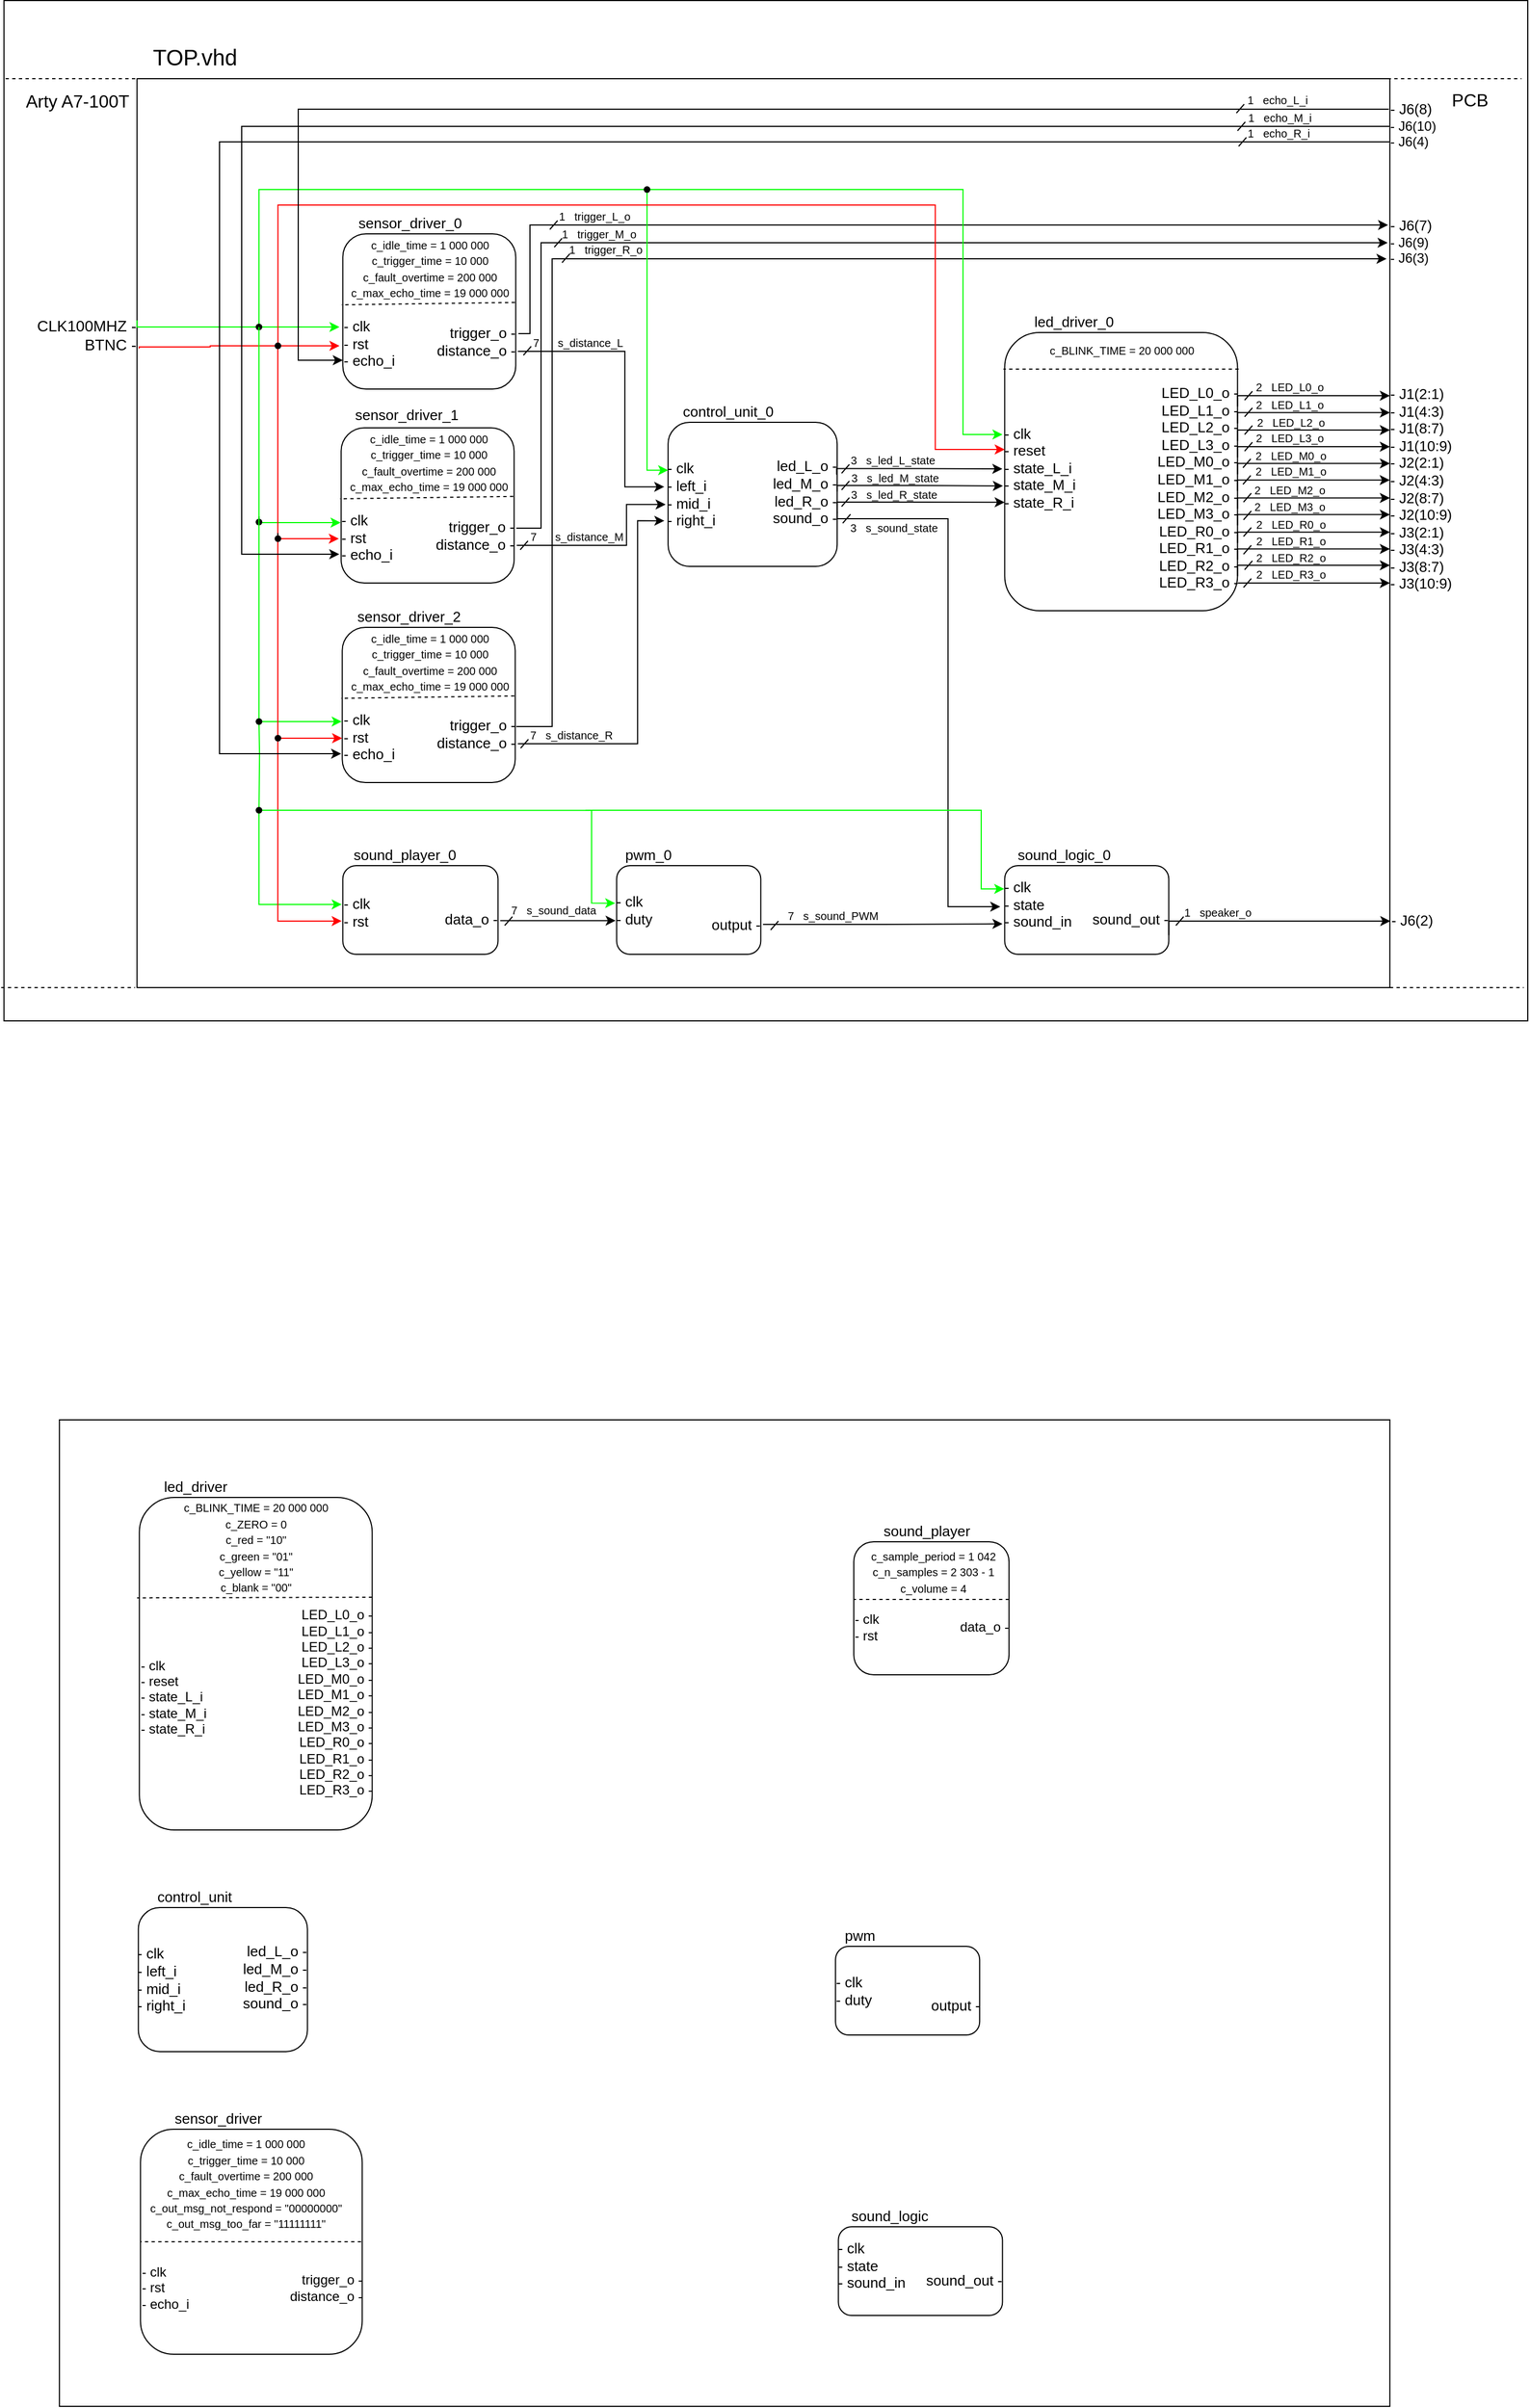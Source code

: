 <mxfile version="14.6.9" type="device" pages="3"><diagram id="9rvbR89NRlMlzp0udT23" name="top"><mxGraphModel dx="1564" dy="892" grid="1" gridSize="10" guides="1" tooltips="1" connect="1" arrows="1" fold="1" page="1" pageScale="1" pageWidth="1654" pageHeight="2336" math="0" shadow="0"><root><mxCell id="tAFE_PeaPXOC7YH65N5q-0"/><mxCell id="tAFE_PeaPXOC7YH65N5q-1" parent="tAFE_PeaPXOC7YH65N5q-0"/><mxCell id="vHp6cVlDA02fMpgCKIls-18" value="" style="rounded=0;whiteSpace=wrap;html=1;" parent="tAFE_PeaPXOC7YH65N5q-1" vertex="1"><mxGeometry x="85.6" y="1300" width="1200" height="890" as="geometry"/></mxCell><mxCell id="0eDxMVS2c6OrPlhXTAwF-195" value="" style="rounded=0;whiteSpace=wrap;html=1;labelBackgroundColor=none;" parent="tAFE_PeaPXOC7YH65N5q-1" vertex="1"><mxGeometry x="35.6" y="19.5" width="1374.4" height="920.5" as="geometry"/></mxCell><mxCell id="tAFE_PeaPXOC7YH65N5q-38" value="" style="rounded=0;whiteSpace=wrap;html=1;" parent="tAFE_PeaPXOC7YH65N5q-1" vertex="1"><mxGeometry x="155.6" y="90" width="1130" height="820" as="geometry"/></mxCell><mxCell id="tAFE_PeaPXOC7YH65N5q-16" value="" style="rounded=1;whiteSpace=wrap;html=1;" parent="tAFE_PeaPXOC7YH65N5q-1" vertex="1"><mxGeometry x="634.6" y="400" width="152.5" height="130" as="geometry"/></mxCell><mxCell id="tAFE_PeaPXOC7YH65N5q-17" value="&lt;font style=&quot;font-size: 13px&quot;&gt;control_unit_0&lt;/font&gt;" style="text;html=1;strokeColor=none;fillColor=none;align=left;verticalAlign=middle;whiteSpace=wrap;rounded=0;" parent="tAFE_PeaPXOC7YH65N5q-1" vertex="1"><mxGeometry x="645.6" y="380" width="100" height="20" as="geometry"/></mxCell><mxCell id="tAFE_PeaPXOC7YH65N5q-18" value="&lt;font style=&quot;font-size: 13px&quot;&gt;- clk&lt;br&gt;- left_i&lt;br&gt;- mid_i&lt;br&gt;- right_i&lt;/font&gt;" style="text;html=1;strokeColor=none;fillColor=none;align=left;verticalAlign=middle;whiteSpace=wrap;rounded=0;" parent="tAFE_PeaPXOC7YH65N5q-1" vertex="1"><mxGeometry x="631.6" y="435" width="51" height="60" as="geometry"/></mxCell><mxCell id="0eDxMVS2c6OrPlhXTAwF-53" style="edgeStyle=orthogonalEdgeStyle;rounded=0;orthogonalLoop=1;jettySize=auto;html=1;exitX=1;exitY=0.5;exitDx=0;exitDy=0;entryX=-0.009;entryY=0.705;entryDx=0;entryDy=0;entryPerimeter=0;" parent="tAFE_PeaPXOC7YH65N5q-1" edge="1"><mxGeometry relative="1" as="geometry"><mxPoint x="787.1" y="462.5" as="sourcePoint"/><mxPoint x="936.57" y="457.4" as="targetPoint"/><Array as="points"><mxPoint x="787.1" y="457"/><mxPoint x="862.1" y="457"/></Array></mxGeometry></mxCell><mxCell id="0eDxMVS2c6OrPlhXTAwF-55" style="edgeStyle=orthogonalEdgeStyle;rounded=0;orthogonalLoop=1;jettySize=auto;html=1;exitX=1;exitY=0.75;exitDx=0;exitDy=0;entryX=0.014;entryY=0.915;entryDx=0;entryDy=0;entryPerimeter=0;" parent="tAFE_PeaPXOC7YH65N5q-1" edge="1"><mxGeometry relative="1" as="geometry"><mxPoint x="787.1" y="481.75" as="sourcePoint"/><mxPoint x="938.18" y="472.2" as="targetPoint"/><Array as="points"><mxPoint x="787.1" y="472"/><mxPoint x="862.1" y="472"/></Array></mxGeometry></mxCell><mxCell id="0eDxMVS2c6OrPlhXTAwF-83" style="edgeStyle=orthogonalEdgeStyle;rounded=0;orthogonalLoop=1;jettySize=auto;html=1;exitX=1;exitY=0.75;exitDx=0;exitDy=0;entryX=0;entryY=0.5;entryDx=0;entryDy=0;" parent="tAFE_PeaPXOC7YH65N5q-1" edge="1"><mxGeometry relative="1" as="geometry"><mxPoint x="787.1" y="480.75" as="sourcePoint"/><mxPoint x="934.2" y="837" as="targetPoint"/><Array as="points"><mxPoint x="787.1" y="487"/><mxPoint x="887.1" y="487"/><mxPoint x="887.1" y="837"/></Array></mxGeometry></mxCell><mxCell id="tAFE_PeaPXOC7YH65N5q-19" value="&lt;font style=&quot;font-size: 13px&quot;&gt;led_L_o -&lt;br&gt;led_M_o -&lt;br&gt;led_R_o -&lt;br&gt;sound_o -&lt;/font&gt;" style="text;html=1;strokeColor=none;fillColor=none;align=right;verticalAlign=middle;whiteSpace=wrap;rounded=0;" parent="tAFE_PeaPXOC7YH65N5q-1" vertex="1"><mxGeometry x="719.1" y="420" width="70" height="85" as="geometry"/></mxCell><mxCell id="tAFE_PeaPXOC7YH65N5q-21" value="" style="rounded=1;whiteSpace=wrap;html=1;" parent="tAFE_PeaPXOC7YH65N5q-1" vertex="1"><mxGeometry x="938.2" y="319" width="210" height="251" as="geometry"/></mxCell><mxCell id="tAFE_PeaPXOC7YH65N5q-22" value="&lt;font style=&quot;font-size: 13px&quot;&gt;led_driver_0&lt;/font&gt;" style="text;html=1;strokeColor=none;fillColor=none;align=left;verticalAlign=middle;whiteSpace=wrap;rounded=0;" parent="tAFE_PeaPXOC7YH65N5q-1" vertex="1"><mxGeometry x="963.1" y="299" width="100" height="20" as="geometry"/></mxCell><mxCell id="tAFE_PeaPXOC7YH65N5q-23" value="&lt;font style=&quot;font-size: 13px&quot;&gt;- clk&lt;br&gt;- reset&lt;br&gt;- state_L_i&lt;br&gt;- state_M_i&lt;br&gt;- state_R_i&lt;/font&gt;" style="text;html=1;strokeColor=none;fillColor=none;align=left;verticalAlign=middle;whiteSpace=wrap;rounded=0;" parent="tAFE_PeaPXOC7YH65N5q-1" vertex="1"><mxGeometry x="936.2" y="401" width="70" height="80" as="geometry"/></mxCell><mxCell id="tAFE_PeaPXOC7YH65N5q-24" value="&lt;font style=&quot;font-size: 13px&quot;&gt;LED_L0_o -&lt;br&gt;LED_L1_o -&lt;br&gt;LED_L2_o -&lt;br&gt;LED_L3_o -&lt;br&gt;LED_M0_o -&lt;br&gt;LED_M1_o -&lt;br&gt;LED_M2_o -&lt;br&gt;LED_M3_o -&lt;br&gt;LED_R0_o -&lt;br&gt;LED_R1_o -&lt;br&gt;LED_R2_o -&lt;br&gt;LED_R3_o -&lt;/font&gt;" style="text;html=1;strokeColor=none;fillColor=none;align=right;verticalAlign=middle;whiteSpace=wrap;rounded=0;" parent="tAFE_PeaPXOC7YH65N5q-1" vertex="1"><mxGeometry x="1071.1" y="359" width="80" height="200" as="geometry"/></mxCell><mxCell id="tAFE_PeaPXOC7YH65N5q-25" value="" style="rounded=1;whiteSpace=wrap;html=1;" parent="tAFE_PeaPXOC7YH65N5q-1" vertex="1"><mxGeometry x="341.2" y="800" width="140" height="80" as="geometry"/></mxCell><mxCell id="tAFE_PeaPXOC7YH65N5q-26" value="&lt;font style=&quot;font-size: 13px&quot;&gt;sound_player_0&lt;/font&gt;" style="text;html=1;strokeColor=none;fillColor=none;align=left;verticalAlign=middle;whiteSpace=wrap;rounded=0;" parent="tAFE_PeaPXOC7YH65N5q-1" vertex="1"><mxGeometry x="349.2" y="780" width="100" height="20" as="geometry"/></mxCell><mxCell id="tAFE_PeaPXOC7YH65N5q-27" value="&lt;font style=&quot;font-size: 13px&quot;&gt;- clk&lt;br&gt;- rst&lt;/font&gt;" style="text;html=1;strokeColor=none;fillColor=none;align=left;verticalAlign=middle;whiteSpace=wrap;rounded=0;" parent="tAFE_PeaPXOC7YH65N5q-1" vertex="1"><mxGeometry x="340.2" y="812" width="51" height="60" as="geometry"/></mxCell><mxCell id="0eDxMVS2c6OrPlhXTAwF-71" style="edgeStyle=orthogonalEdgeStyle;rounded=0;orthogonalLoop=1;jettySize=auto;html=1;entryX=0.021;entryY=0.66;entryDx=0;entryDy=0;entryPerimeter=0;" parent="tAFE_PeaPXOC7YH65N5q-1" source="tAFE_PeaPXOC7YH65N5q-28" target="tAFE_PeaPXOC7YH65N5q-31" edge="1"><mxGeometry relative="1" as="geometry"><mxPoint x="485.2" y="850" as="sourcePoint"/><Array as="points"><mxPoint x="520.2" y="850"/></Array></mxGeometry></mxCell><mxCell id="tAFE_PeaPXOC7YH65N5q-28" value="&lt;font style=&quot;font-size: 13px&quot;&gt;data_o -&lt;/font&gt;" style="text;html=1;strokeColor=none;fillColor=none;align=right;verticalAlign=middle;whiteSpace=wrap;rounded=0;" parent="tAFE_PeaPXOC7YH65N5q-1" vertex="1"><mxGeometry x="413.2" y="823" width="70" height="50" as="geometry"/></mxCell><mxCell id="tAFE_PeaPXOC7YH65N5q-29" value="" style="rounded=1;whiteSpace=wrap;html=1;" parent="tAFE_PeaPXOC7YH65N5q-1" vertex="1"><mxGeometry x="588.2" y="800" width="130" height="80" as="geometry"/></mxCell><mxCell id="tAFE_PeaPXOC7YH65N5q-30" value="&lt;font style=&quot;font-size: 13px&quot;&gt;pwm_0&lt;/font&gt;" style="text;html=1;strokeColor=none;fillColor=none;align=left;verticalAlign=middle;whiteSpace=wrap;rounded=0;" parent="tAFE_PeaPXOC7YH65N5q-1" vertex="1"><mxGeometry x="594.2" y="780" width="75" height="20" as="geometry"/></mxCell><mxCell id="tAFE_PeaPXOC7YH65N5q-31" value="&lt;font style=&quot;font-size: 13px&quot;&gt;- clk&lt;br&gt;- duty&lt;/font&gt;" style="text;html=1;strokeColor=none;fillColor=none;align=left;verticalAlign=middle;whiteSpace=wrap;rounded=0;" parent="tAFE_PeaPXOC7YH65N5q-1" vertex="1"><mxGeometry x="586.2" y="810" width="51" height="60" as="geometry"/></mxCell><mxCell id="0eDxMVS2c6OrPlhXTAwF-81" style="edgeStyle=orthogonalEdgeStyle;rounded=0;orthogonalLoop=1;jettySize=auto;html=1;exitX=1;exitY=0.5;exitDx=0;exitDy=0;entryX=0;entryY=0.75;entryDx=0;entryDy=0;" parent="tAFE_PeaPXOC7YH65N5q-1" source="tAFE_PeaPXOC7YH65N5q-32" target="tAFE_PeaPXOC7YH65N5q-35" edge="1"><mxGeometry relative="1" as="geometry"/></mxCell><mxCell id="tAFE_PeaPXOC7YH65N5q-32" value="&lt;font style=&quot;font-size: 13px&quot;&gt;output -&lt;/font&gt;" style="text;html=1;strokeColor=none;fillColor=none;align=right;verticalAlign=middle;whiteSpace=wrap;rounded=0;" parent="tAFE_PeaPXOC7YH65N5q-1" vertex="1"><mxGeometry x="650.2" y="828" width="70" height="50" as="geometry"/></mxCell><mxCell id="tAFE_PeaPXOC7YH65N5q-33" value="" style="rounded=1;whiteSpace=wrap;html=1;" parent="tAFE_PeaPXOC7YH65N5q-1" vertex="1"><mxGeometry x="938.2" y="800" width="148" height="80" as="geometry"/></mxCell><mxCell id="tAFE_PeaPXOC7YH65N5q-34" value="&lt;font style=&quot;font-size: 13px&quot;&gt;sound_logic_0&lt;/font&gt;" style="text;html=1;strokeColor=none;fillColor=none;align=left;verticalAlign=middle;whiteSpace=wrap;rounded=0;" parent="tAFE_PeaPXOC7YH65N5q-1" vertex="1"><mxGeometry x="948.2" y="780" width="100" height="20" as="geometry"/></mxCell><mxCell id="tAFE_PeaPXOC7YH65N5q-35" value="&lt;font style=&quot;font-size: 13px&quot;&gt;- clk&lt;br&gt;- state&lt;br&gt;- sound_in&lt;/font&gt;" style="text;html=1;strokeColor=none;fillColor=none;align=left;verticalAlign=middle;whiteSpace=wrap;rounded=0;" parent="tAFE_PeaPXOC7YH65N5q-1" vertex="1"><mxGeometry x="936.2" y="800" width="70" height="70" as="geometry"/></mxCell><mxCell id="tAFE_PeaPXOC7YH65N5q-36" value="&lt;font style=&quot;font-size: 13px&quot;&gt;&amp;nbsp;&lt;br&gt;sound_out -&lt;/font&gt;" style="text;html=1;strokeColor=none;fillColor=none;align=right;verticalAlign=middle;whiteSpace=wrap;rounded=0;" parent="tAFE_PeaPXOC7YH65N5q-1" vertex="1"><mxGeometry x="1008.2" y="815" width="80" height="50" as="geometry"/></mxCell><mxCell id="tAFE_PeaPXOC7YH65N5q-47" value="" style="rounded=1;whiteSpace=wrap;html=1;" parent="tAFE_PeaPXOC7YH65N5q-1" vertex="1"><mxGeometry x="339.7" y="405" width="156" height="140" as="geometry"/></mxCell><mxCell id="tAFE_PeaPXOC7YH65N5q-48" value="&lt;div style=&quot;text-align: left&quot;&gt;&lt;span&gt;&lt;font style=&quot;font-size: 13px&quot;&gt;sensor_driver_1&lt;/font&gt;&lt;/span&gt;&lt;/div&gt;" style="text;html=1;strokeColor=none;fillColor=none;align=center;verticalAlign=middle;whiteSpace=wrap;rounded=0;" parent="tAFE_PeaPXOC7YH65N5q-1" vertex="1"><mxGeometry x="349.2" y="383" width="100" height="20" as="geometry"/></mxCell><mxCell id="tAFE_PeaPXOC7YH65N5q-49" value="&lt;font style=&quot;font-size: 13px&quot;&gt;- clk&lt;br&gt;- rst&lt;br&gt;- echo_i&lt;/font&gt;" style="text;html=1;strokeColor=none;fillColor=none;align=left;verticalAlign=middle;whiteSpace=wrap;rounded=0;" parent="tAFE_PeaPXOC7YH65N5q-1" vertex="1"><mxGeometry x="337.7" y="474" width="51" height="60" as="geometry"/></mxCell><mxCell id="0eDxMVS2c6OrPlhXTAwF-49" style="edgeStyle=orthogonalEdgeStyle;rounded=0;orthogonalLoop=1;jettySize=auto;html=1;entryX=0.015;entryY=0.652;entryDx=0;entryDy=0;entryPerimeter=0;" parent="tAFE_PeaPXOC7YH65N5q-1" target="tAFE_PeaPXOC7YH65N5q-18" edge="1"><mxGeometry relative="1" as="geometry"><mxPoint x="498.1" y="511" as="sourcePoint"/><Array as="points"><mxPoint x="597.1" y="511"/><mxPoint x="597.1" y="474"/></Array></mxGeometry></mxCell><mxCell id="0eDxMVS2c6OrPlhXTAwF-187" style="edgeStyle=orthogonalEdgeStyle;rounded=0;orthogonalLoop=1;jettySize=auto;html=1;exitX=1;exitY=0.25;exitDx=0;exitDy=0;entryX=0;entryY=0.5;entryDx=0;entryDy=0;strokeColor=#000000;" parent="tAFE_PeaPXOC7YH65N5q-1" edge="1"><mxGeometry relative="1" as="geometry"><mxPoint x="497.7" y="495.5" as="sourcePoint"/><mxPoint x="1283.6" y="238.0" as="targetPoint"/><Array as="points"><mxPoint x="520" y="496"/><mxPoint x="520" y="238"/></Array></mxGeometry></mxCell><mxCell id="tAFE_PeaPXOC7YH65N5q-50" value="&lt;font style=&quot;font-size: 13px&quot;&gt;trigger_o -&lt;br&gt;distance_o -&lt;/font&gt;" style="text;html=1;strokeColor=none;fillColor=none;align=right;verticalAlign=middle;whiteSpace=wrap;rounded=0;" parent="tAFE_PeaPXOC7YH65N5q-1" vertex="1"><mxGeometry x="419.1" y="477" width="78.6" height="50" as="geometry"/></mxCell><mxCell id="tAFE_PeaPXOC7YH65N5q-51" value="&lt;font style=&quot;font-size: 10px&quot;&gt;c_idle_time = 1 000 000&lt;br&gt;c_trigger_time = 10 000&lt;br&gt;c_fault_overtime = 200 000&lt;br&gt;c_max_echo_time = 19 000 000&lt;br&gt;&lt;/font&gt;" style="text;html=1;strokeColor=none;fillColor=none;align=center;verticalAlign=middle;whiteSpace=wrap;rounded=0;" parent="tAFE_PeaPXOC7YH65N5q-1" vertex="1"><mxGeometry x="337.7" y="411" width="162" height="50" as="geometry"/></mxCell><mxCell id="tAFE_PeaPXOC7YH65N5q-52" value="" style="endArrow=none;dashed=1;html=1;exitX=0.995;exitY=0.442;exitDx=0;exitDy=0;exitPerimeter=0;" parent="tAFE_PeaPXOC7YH65N5q-1" source="tAFE_PeaPXOC7YH65N5q-47" edge="1"><mxGeometry width="50" height="50" relative="1" as="geometry"><mxPoint x="289.7" y="468" as="sourcePoint"/><mxPoint x="338.7" y="469" as="targetPoint"/></mxGeometry></mxCell><mxCell id="tAFE_PeaPXOC7YH65N5q-53" value="" style="rounded=1;whiteSpace=wrap;html=1;" parent="tAFE_PeaPXOC7YH65N5q-1" vertex="1"><mxGeometry x="340.7" y="585" width="156" height="140" as="geometry"/></mxCell><mxCell id="tAFE_PeaPXOC7YH65N5q-54" value="&lt;div style=&quot;text-align: left&quot;&gt;&lt;span&gt;&lt;font style=&quot;font-size: 13px&quot;&gt;sensor_driver_2&lt;/font&gt;&lt;/span&gt;&lt;/div&gt;" style="text;html=1;strokeColor=none;fillColor=none;align=center;verticalAlign=middle;whiteSpace=wrap;rounded=0;" parent="tAFE_PeaPXOC7YH65N5q-1" vertex="1"><mxGeometry x="350.7" y="565" width="100" height="20" as="geometry"/></mxCell><mxCell id="tAFE_PeaPXOC7YH65N5q-55" value="&lt;font style=&quot;font-size: 13px&quot;&gt;- clk&lt;br&gt;- rst&lt;br&gt;- echo_i&lt;/font&gt;" style="text;html=1;strokeColor=none;fillColor=none;align=left;verticalAlign=middle;whiteSpace=wrap;rounded=0;" parent="tAFE_PeaPXOC7YH65N5q-1" vertex="1"><mxGeometry x="339.7" y="654" width="51" height="60" as="geometry"/></mxCell><mxCell id="0eDxMVS2c6OrPlhXTAwF-50" style="edgeStyle=orthogonalEdgeStyle;rounded=0;orthogonalLoop=1;jettySize=auto;html=1;entryX=-0.007;entryY=0.897;entryDx=0;entryDy=0;entryPerimeter=0;" parent="tAFE_PeaPXOC7YH65N5q-1" target="tAFE_PeaPXOC7YH65N5q-18" edge="1"><mxGeometry relative="1" as="geometry"><mxPoint x="499.1" y="690" as="sourcePoint"/><Array as="points"><mxPoint x="607.1" y="690"/><mxPoint x="607.1" y="489"/></Array></mxGeometry></mxCell><mxCell id="0eDxMVS2c6OrPlhXTAwF-188" style="edgeStyle=orthogonalEdgeStyle;rounded=0;orthogonalLoop=1;jettySize=auto;html=1;exitX=1;exitY=0.25;exitDx=0;exitDy=0;entryX=0;entryY=0.75;entryDx=0;entryDy=0;strokeColor=#000000;" parent="tAFE_PeaPXOC7YH65N5q-1" edge="1"><mxGeometry relative="1" as="geometry"><mxPoint x="497.7" y="674.5" as="sourcePoint"/><mxPoint x="1282.6" y="252.5" as="targetPoint"/><Array as="points"><mxPoint x="530" y="675"/><mxPoint x="530" y="253"/></Array></mxGeometry></mxCell><mxCell id="tAFE_PeaPXOC7YH65N5q-56" value="&lt;font style=&quot;font-size: 13px&quot;&gt;trigger_o -&lt;br&gt;distance_o -&lt;/font&gt;" style="text;html=1;strokeColor=none;fillColor=none;align=right;verticalAlign=middle;whiteSpace=wrap;rounded=0;" parent="tAFE_PeaPXOC7YH65N5q-1" vertex="1"><mxGeometry x="419.1" y="656" width="79.6" height="50" as="geometry"/></mxCell><mxCell id="tAFE_PeaPXOC7YH65N5q-57" value="&lt;font style=&quot;font-size: 10px&quot;&gt;c_idle_time = 1 000 000&lt;br&gt;c_trigger_time = 10 000&lt;br&gt;c_fault_overtime = 200 000&lt;br&gt;c_max_echo_time = 19 000 000&lt;br&gt;&lt;/font&gt;" style="text;html=1;strokeColor=none;fillColor=none;align=center;verticalAlign=middle;whiteSpace=wrap;rounded=0;" parent="tAFE_PeaPXOC7YH65N5q-1" vertex="1"><mxGeometry x="338.7" y="591" width="162" height="50" as="geometry"/></mxCell><mxCell id="tAFE_PeaPXOC7YH65N5q-58" value="" style="endArrow=none;dashed=1;html=1;exitX=0.995;exitY=0.442;exitDx=0;exitDy=0;exitPerimeter=0;" parent="tAFE_PeaPXOC7YH65N5q-1" source="tAFE_PeaPXOC7YH65N5q-53" edge="1"><mxGeometry width="50" height="50" relative="1" as="geometry"><mxPoint x="290.7" y="648" as="sourcePoint"/><mxPoint x="339.7" y="649" as="targetPoint"/></mxGeometry></mxCell><mxCell id="0eDxMVS2c6OrPlhXTAwF-3" value="&lt;font style=&quot;font-size: 10px&quot;&gt;c_BLINK_TIME = 20 000 000&lt;br&gt;&lt;/font&gt;" style="text;html=1;strokeColor=none;fillColor=none;align=center;verticalAlign=middle;whiteSpace=wrap;rounded=0;" parent="tAFE_PeaPXOC7YH65N5q-1" vertex="1"><mxGeometry x="949.2" y="321" width="190" height="27" as="geometry"/></mxCell><mxCell id="0eDxMVS2c6OrPlhXTAwF-4" value="" style="endArrow=none;dashed=1;html=1;" parent="tAFE_PeaPXOC7YH65N5q-1" edge="1"><mxGeometry width="50" height="50" relative="1" as="geometry"><mxPoint x="1149.2" y="352" as="sourcePoint"/><mxPoint x="937.1" y="352" as="targetPoint"/></mxGeometry></mxCell><mxCell id="0eDxMVS2c6OrPlhXTAwF-7" value="" style="rounded=1;whiteSpace=wrap;html=1;" parent="tAFE_PeaPXOC7YH65N5q-1" vertex="1"><mxGeometry x="157.7" y="1370" width="210" height="300" as="geometry"/></mxCell><mxCell id="0eDxMVS2c6OrPlhXTAwF-8" value="&lt;font style=&quot;font-size: 13px&quot;&gt;led_driver&lt;/font&gt;" style="text;html=1;strokeColor=none;fillColor=none;align=left;verticalAlign=middle;whiteSpace=wrap;rounded=0;" parent="tAFE_PeaPXOC7YH65N5q-1" vertex="1"><mxGeometry x="177.7" y="1350" width="100" height="20" as="geometry"/></mxCell><mxCell id="0eDxMVS2c6OrPlhXTAwF-9" value="- clk&lt;br&gt;- reset&lt;br&gt;- state_L_i&lt;br&gt;- state_M_i&lt;br&gt;- state_R_i" style="text;html=1;strokeColor=none;fillColor=none;align=left;verticalAlign=middle;whiteSpace=wrap;rounded=0;" parent="tAFE_PeaPXOC7YH65N5q-1" vertex="1"><mxGeometry x="156.7" y="1510" width="70" height="80" as="geometry"/></mxCell><mxCell id="0eDxMVS2c6OrPlhXTAwF-10" value="LED_L0_o -&lt;br&gt;LED_L1_o -&lt;br&gt;LED_L2_o -&lt;br&gt;LED_L3_o -&lt;br&gt;LED_M0_o -&lt;br&gt;LED_M1_o -&lt;br&gt;LED_M2_o -&lt;br&gt;LED_M3_o -&lt;br&gt;LED_R0_o -&lt;br&gt;LED_R1_o -&lt;br&gt;LED_R2_o -&lt;br&gt;LED_R3_o -" style="text;html=1;strokeColor=none;fillColor=none;align=right;verticalAlign=middle;whiteSpace=wrap;rounded=0;" parent="tAFE_PeaPXOC7YH65N5q-1" vertex="1"><mxGeometry x="289.7" y="1455" width="80" height="200" as="geometry"/></mxCell><mxCell id="0eDxMVS2c6OrPlhXTAwF-11" value="&lt;font style=&quot;font-size: 10px&quot;&gt;c_BLINK_TIME = 20 000 000&lt;br&gt;c_ZERO = 0&lt;br&gt;c_red = &quot;10&quot;&lt;br&gt;c_green = &quot;01&quot;&lt;br&gt;c_yellow = &quot;11&quot;&lt;br&gt;c_blank = &quot;00&quot;&lt;br&gt;&lt;/font&gt;" style="text;html=1;strokeColor=none;fillColor=none;align=center;verticalAlign=middle;whiteSpace=wrap;rounded=0;" parent="tAFE_PeaPXOC7YH65N5q-1" vertex="1"><mxGeometry x="167.7" y="1370" width="190" height="90" as="geometry"/></mxCell><mxCell id="0eDxMVS2c6OrPlhXTAwF-12" value="" style="endArrow=none;dashed=1;html=1;entryX=-0.01;entryY=0.302;entryDx=0;entryDy=0;entryPerimeter=0;" parent="tAFE_PeaPXOC7YH65N5q-1" target="0eDxMVS2c6OrPlhXTAwF-7" edge="1"><mxGeometry width="50" height="50" relative="1" as="geometry"><mxPoint x="367.7" y="1460" as="sourcePoint"/><mxPoint x="166.2" y="1460" as="targetPoint"/></mxGeometry></mxCell><mxCell id="0eDxMVS2c6OrPlhXTAwF-13" value="" style="rounded=1;whiteSpace=wrap;html=1;" parent="tAFE_PeaPXOC7YH65N5q-1" vertex="1"><mxGeometry x="158.7" y="1940" width="200" height="203" as="geometry"/></mxCell><mxCell id="0eDxMVS2c6OrPlhXTAwF-14" value="&lt;div style=&quot;text-align: left&quot;&gt;&lt;span&gt;&lt;font style=&quot;font-size: 13px&quot;&gt;sensor_driver&lt;/font&gt;&lt;/span&gt;&lt;/div&gt;" style="text;html=1;strokeColor=none;fillColor=none;align=center;verticalAlign=middle;whiteSpace=wrap;rounded=0;" parent="tAFE_PeaPXOC7YH65N5q-1" vertex="1"><mxGeometry x="178.7" y="1920" width="100" height="20" as="geometry"/></mxCell><mxCell id="0eDxMVS2c6OrPlhXTAwF-15" value="- clk&lt;br&gt;- rst&lt;br&gt;- echo_i" style="text;html=1;strokeColor=none;fillColor=none;align=left;verticalAlign=middle;whiteSpace=wrap;rounded=0;" parent="tAFE_PeaPXOC7YH65N5q-1" vertex="1"><mxGeometry x="157.7" y="2053" width="51" height="60" as="geometry"/></mxCell><mxCell id="0eDxMVS2c6OrPlhXTAwF-16" value="trigger_o -&lt;br&gt;distance_o -" style="text;html=1;strokeColor=none;fillColor=none;align=right;verticalAlign=middle;whiteSpace=wrap;rounded=0;" parent="tAFE_PeaPXOC7YH65N5q-1" vertex="1"><mxGeometry x="290.7" y="2058" width="70" height="50" as="geometry"/></mxCell><mxCell id="0eDxMVS2c6OrPlhXTAwF-17" value="&lt;font style=&quot;font-size: 10px&quot;&gt;c_idle_time = 1 000 000&lt;br&gt;c_trigger_time = 10 000&lt;br&gt;c_fault_overtime = 200 000&lt;br&gt;c_max_echo_time = 19 000 000&lt;br&gt;c_out_msg_not_respond = &quot;00000000&quot;&lt;br&gt;c_out_msg_too_far = &quot;11111111&quot;&lt;br&gt;&lt;/font&gt;" style="text;html=1;strokeColor=none;fillColor=none;align=center;verticalAlign=middle;whiteSpace=wrap;rounded=0;" parent="tAFE_PeaPXOC7YH65N5q-1" vertex="1"><mxGeometry x="158.7" y="1940" width="190" height="97" as="geometry"/></mxCell><mxCell id="0eDxMVS2c6OrPlhXTAwF-18" value="" style="endArrow=none;dashed=1;html=1;exitX=0.995;exitY=0.5;exitDx=0;exitDy=0;exitPerimeter=0;entryX=0;entryY=0.5;entryDx=0;entryDy=0;" parent="tAFE_PeaPXOC7YH65N5q-1" source="0eDxMVS2c6OrPlhXTAwF-13" target="0eDxMVS2c6OrPlhXTAwF-13" edge="1"><mxGeometry width="50" height="50" relative="1" as="geometry"><mxPoint x="108.7" y="2003" as="sourcePoint"/><mxPoint x="157.7" y="2004" as="targetPoint"/></mxGeometry></mxCell><mxCell id="0eDxMVS2c6OrPlhXTAwF-19" value="" style="rounded=1;whiteSpace=wrap;html=1;" parent="tAFE_PeaPXOC7YH65N5q-1" vertex="1"><mxGeometry x="802.1" y="1410" width="140" height="120" as="geometry"/></mxCell><mxCell id="0eDxMVS2c6OrPlhXTAwF-20" value="&lt;font style=&quot;font-size: 13px&quot;&gt;sound_player&lt;/font&gt;" style="text;html=1;strokeColor=none;fillColor=none;align=left;verticalAlign=middle;whiteSpace=wrap;rounded=0;" parent="tAFE_PeaPXOC7YH65N5q-1" vertex="1"><mxGeometry x="827.1" y="1390" width="100" height="20" as="geometry"/></mxCell><mxCell id="0eDxMVS2c6OrPlhXTAwF-21" value="- clk&lt;br&gt;- rst" style="text;html=1;strokeColor=none;fillColor=none;align=left;verticalAlign=middle;whiteSpace=wrap;rounded=0;" parent="tAFE_PeaPXOC7YH65N5q-1" vertex="1"><mxGeometry x="801.1" y="1457" width="51" height="60" as="geometry"/></mxCell><mxCell id="0eDxMVS2c6OrPlhXTAwF-22" value="data_o -" style="text;html=1;strokeColor=none;fillColor=none;align=right;verticalAlign=middle;whiteSpace=wrap;rounded=0;" parent="tAFE_PeaPXOC7YH65N5q-1" vertex="1"><mxGeometry x="874.1" y="1462" width="70" height="50" as="geometry"/></mxCell><mxCell id="0eDxMVS2c6OrPlhXTAwF-23" value="&lt;font style=&quot;font-size: 10px&quot;&gt;c_sample_period = 1 042&lt;br&gt;c_n_samples = 2 303 - 1&lt;br&gt;c_volume = 4&lt;br&gt;&lt;/font&gt;" style="text;html=1;strokeColor=none;fillColor=none;align=center;verticalAlign=middle;whiteSpace=wrap;rounded=0;" parent="tAFE_PeaPXOC7YH65N5q-1" vertex="1"><mxGeometry x="793.1" y="1412" width="162" height="50" as="geometry"/></mxCell><mxCell id="0eDxMVS2c6OrPlhXTAwF-24" value="" style="endArrow=none;dashed=1;html=1;exitX=0.995;exitY=0.5;exitDx=0;exitDy=0;exitPerimeter=0;" parent="tAFE_PeaPXOC7YH65N5q-1" edge="1"><mxGeometry width="50" height="50" relative="1" as="geometry"><mxPoint x="942.1" y="1462.0" as="sourcePoint"/><mxPoint x="802.1" y="1462" as="targetPoint"/></mxGeometry></mxCell><mxCell id="0eDxMVS2c6OrPlhXTAwF-25" value="" style="rounded=1;whiteSpace=wrap;html=1;" parent="tAFE_PeaPXOC7YH65N5q-1" vertex="1"><mxGeometry x="341.2" y="230" width="156" height="140" as="geometry"/></mxCell><mxCell id="0eDxMVS2c6OrPlhXTAwF-26" value="&lt;div style=&quot;text-align: left&quot;&gt;&lt;span&gt;&lt;font style=&quot;font-size: 13px&quot;&gt;sensor_driver_0&lt;/font&gt;&lt;/span&gt;&lt;/div&gt;" style="text;html=1;strokeColor=none;fillColor=none;align=center;verticalAlign=middle;whiteSpace=wrap;rounded=0;" parent="tAFE_PeaPXOC7YH65N5q-1" vertex="1"><mxGeometry x="352.2" y="210" width="100" height="20" as="geometry"/></mxCell><mxCell id="0eDxMVS2c6OrPlhXTAwF-27" value="&lt;font style=&quot;font-size: 13px&quot;&gt;- clk&lt;br&gt;- rst&lt;br&gt;- echo_i&lt;/font&gt;" style="text;html=1;strokeColor=none;fillColor=none;align=left;verticalAlign=middle;whiteSpace=wrap;rounded=0;" parent="tAFE_PeaPXOC7YH65N5q-1" vertex="1"><mxGeometry x="340.2" y="299" width="51" height="60" as="geometry"/></mxCell><mxCell id="0eDxMVS2c6OrPlhXTAwF-46" style="edgeStyle=orthogonalEdgeStyle;rounded=0;orthogonalLoop=1;jettySize=auto;html=1;entryX=-0.009;entryY=0.387;entryDx=0;entryDy=0;entryPerimeter=0;" parent="tAFE_PeaPXOC7YH65N5q-1" target="tAFE_PeaPXOC7YH65N5q-18" edge="1"><mxGeometry relative="1" as="geometry"><mxPoint x="499.1" y="336" as="sourcePoint"/><Array as="points"><mxPoint x="595.6" y="336"/><mxPoint x="595.6" y="458"/></Array></mxGeometry></mxCell><mxCell id="0eDxMVS2c6OrPlhXTAwF-28" value="&lt;font style=&quot;font-size: 13px&quot;&gt;trigger_o -&lt;br&gt;distance_o -&lt;/font&gt;" style="text;html=1;strokeColor=none;fillColor=none;align=right;verticalAlign=middle;whiteSpace=wrap;rounded=0;" parent="tAFE_PeaPXOC7YH65N5q-1" vertex="1"><mxGeometry x="419" y="302" width="80.1" height="50" as="geometry"/></mxCell><mxCell id="0eDxMVS2c6OrPlhXTAwF-29" value="&lt;font style=&quot;font-size: 10px&quot;&gt;c_idle_time = 1 000 000&lt;br&gt;c_trigger_time = 10 000&lt;br&gt;c_fault_overtime = 200 000&lt;br&gt;c_max_echo_time = 19 000 000&lt;br&gt;&lt;/font&gt;" style="text;html=1;strokeColor=none;fillColor=none;align=center;verticalAlign=middle;whiteSpace=wrap;rounded=0;" parent="tAFE_PeaPXOC7YH65N5q-1" vertex="1"><mxGeometry x="339.2" y="236" width="162" height="50" as="geometry"/></mxCell><mxCell id="0eDxMVS2c6OrPlhXTAwF-30" value="" style="endArrow=none;dashed=1;html=1;exitX=0.995;exitY=0.442;exitDx=0;exitDy=0;exitPerimeter=0;" parent="tAFE_PeaPXOC7YH65N5q-1" source="0eDxMVS2c6OrPlhXTAwF-25" edge="1"><mxGeometry width="50" height="50" relative="1" as="geometry"><mxPoint x="291.2" y="293" as="sourcePoint"/><mxPoint x="340.2" y="294" as="targetPoint"/></mxGeometry></mxCell><mxCell id="0eDxMVS2c6OrPlhXTAwF-57" style="edgeStyle=orthogonalEdgeStyle;rounded=0;orthogonalLoop=1;jettySize=auto;html=1;exitX=1;exitY=0.5;exitDx=0;exitDy=0;" parent="tAFE_PeaPXOC7YH65N5q-1" edge="1"><mxGeometry relative="1" as="geometry"><mxPoint x="786.63" y="447.25" as="sourcePoint"/><mxPoint x="936.1" y="442" as="targetPoint"/><Array as="points"><mxPoint x="786.63" y="441.75"/><mxPoint x="861.63" y="441.75"/></Array></mxGeometry></mxCell><mxCell id="0eDxMVS2c6OrPlhXTAwF-58" value="&lt;font style=&quot;font-size: 10px&quot;&gt;3&amp;nbsp; &amp;nbsp;s_led_L_state&lt;/font&gt;" style="text;html=1;strokeColor=none;fillColor=none;align=center;verticalAlign=middle;whiteSpace=wrap;rounded=0;" parent="tAFE_PeaPXOC7YH65N5q-1" vertex="1"><mxGeometry x="790.85" y="424" width="92.5" height="20" as="geometry"/></mxCell><mxCell id="0eDxMVS2c6OrPlhXTAwF-59" value="" style="endArrow=none;html=1;" parent="tAFE_PeaPXOC7YH65N5q-1" edge="1"><mxGeometry width="50" height="50" relative="1" as="geometry"><mxPoint x="791.1" y="446" as="sourcePoint"/><mxPoint x="798.1" y="438" as="targetPoint"/></mxGeometry></mxCell><mxCell id="0eDxMVS2c6OrPlhXTAwF-60" value="&lt;font style=&quot;font-size: 10px&quot;&gt;3&amp;nbsp; &amp;nbsp;s_led_M_state&lt;/font&gt;" style="text;html=1;strokeColor=none;fillColor=none;align=center;verticalAlign=middle;whiteSpace=wrap;rounded=0;" parent="tAFE_PeaPXOC7YH65N5q-1" vertex="1"><mxGeometry x="793.1" y="440" width="92.5" height="20" as="geometry"/></mxCell><mxCell id="0eDxMVS2c6OrPlhXTAwF-61" value="&lt;font style=&quot;font-size: 10px&quot;&gt;3&amp;nbsp; &amp;nbsp;s_led_R_state&lt;/font&gt;" style="text;html=1;strokeColor=none;fillColor=none;align=center;verticalAlign=middle;whiteSpace=wrap;rounded=0;" parent="tAFE_PeaPXOC7YH65N5q-1" vertex="1"><mxGeometry x="792.1" y="455" width="92.5" height="20" as="geometry"/></mxCell><mxCell id="0eDxMVS2c6OrPlhXTAwF-63" value="" style="endArrow=none;html=1;" parent="tAFE_PeaPXOC7YH65N5q-1" edge="1"><mxGeometry width="50" height="50" relative="1" as="geometry"><mxPoint x="791.1" y="461" as="sourcePoint"/><mxPoint x="798.1" y="453" as="targetPoint"/></mxGeometry></mxCell><mxCell id="0eDxMVS2c6OrPlhXTAwF-64" value="" style="endArrow=none;html=1;" parent="tAFE_PeaPXOC7YH65N5q-1" edge="1"><mxGeometry width="50" height="50" relative="1" as="geometry"><mxPoint x="791.1" y="476" as="sourcePoint"/><mxPoint x="798.1" y="468" as="targetPoint"/></mxGeometry></mxCell><mxCell id="0eDxMVS2c6OrPlhXTAwF-65" value="" style="endArrow=none;html=1;" parent="tAFE_PeaPXOC7YH65N5q-1" edge="1"><mxGeometry width="50" height="50" relative="1" as="geometry"><mxPoint x="504.1" y="339.5" as="sourcePoint"/><mxPoint x="511.1" y="331.5" as="targetPoint"/></mxGeometry></mxCell><mxCell id="0eDxMVS2c6OrPlhXTAwF-177" style="edgeStyle=orthogonalEdgeStyle;rounded=0;orthogonalLoop=1;jettySize=auto;html=1;exitX=0;exitY=0;exitDx=0;exitDy=0;" parent="tAFE_PeaPXOC7YH65N5q-1" edge="1"><mxGeometry relative="1" as="geometry"><mxPoint x="499.6" y="320" as="sourcePoint"/><mxPoint x="1284" y="222" as="targetPoint"/><Array as="points"><mxPoint x="510" y="320"/><mxPoint x="510" y="222"/></Array></mxGeometry></mxCell><mxCell id="0eDxMVS2c6OrPlhXTAwF-66" value="&lt;font style=&quot;font-size: 10px&quot;&gt;7&amp;nbsp; &amp;nbsp; &amp;nbsp; s_distance_L&lt;/font&gt;" style="text;html=1;strokeColor=none;fillColor=none;align=center;verticalAlign=middle;whiteSpace=wrap;rounded=0;labelBackgroundColor=none;" parent="tAFE_PeaPXOC7YH65N5q-1" vertex="1"><mxGeometry x="506.6" y="318" width="92.5" height="20" as="geometry"/></mxCell><mxCell id="0eDxMVS2c6OrPlhXTAwF-67" value="" style="endArrow=none;html=1;" parent="tAFE_PeaPXOC7YH65N5q-1" edge="1"><mxGeometry width="50" height="50" relative="1" as="geometry"><mxPoint x="501.2" y="515" as="sourcePoint"/><mxPoint x="508.2" y="507" as="targetPoint"/></mxGeometry></mxCell><mxCell id="0eDxMVS2c6OrPlhXTAwF-68" value="" style="endArrow=none;html=1;" parent="tAFE_PeaPXOC7YH65N5q-1" edge="1"><mxGeometry width="50" height="50" relative="1" as="geometry"><mxPoint x="501.6" y="694" as="sourcePoint"/><mxPoint x="508.6" y="686" as="targetPoint"/></mxGeometry></mxCell><mxCell id="0eDxMVS2c6OrPlhXTAwF-69" value="&lt;font style=&quot;font-size: 10px&quot;&gt;7&amp;nbsp; &amp;nbsp; &amp;nbsp; s_distance_M&lt;/font&gt;" style="text;html=1;strokeColor=none;fillColor=none;align=center;verticalAlign=middle;whiteSpace=wrap;rounded=0;" parent="tAFE_PeaPXOC7YH65N5q-1" vertex="1"><mxGeometry x="505.7" y="493" width="92.5" height="20" as="geometry"/></mxCell><mxCell id="0eDxMVS2c6OrPlhXTAwF-70" value="&lt;font style=&quot;font-size: 10px&quot;&gt;7&amp;nbsp; &amp;nbsp;s_distance_R&lt;/font&gt;" style="text;html=1;strokeColor=none;fillColor=none;align=center;verticalAlign=middle;whiteSpace=wrap;rounded=0;" parent="tAFE_PeaPXOC7YH65N5q-1" vertex="1"><mxGeometry x="501.2" y="672" width="92.5" height="20" as="geometry"/></mxCell><mxCell id="0eDxMVS2c6OrPlhXTAwF-74" value="" style="endArrow=none;html=1;" parent="tAFE_PeaPXOC7YH65N5q-1" edge="1"><mxGeometry width="50" height="50" relative="1" as="geometry"><mxPoint x="487.2" y="854" as="sourcePoint"/><mxPoint x="494.2" y="846" as="targetPoint"/></mxGeometry></mxCell><mxCell id="0eDxMVS2c6OrPlhXTAwF-75" value="&lt;font style=&quot;font-size: 10px&quot;&gt;7&amp;nbsp; &amp;nbsp;s_sound_data&lt;/font&gt;" style="text;html=1;strokeColor=none;fillColor=none;align=center;verticalAlign=middle;whiteSpace=wrap;rounded=0;" parent="tAFE_PeaPXOC7YH65N5q-1" vertex="1"><mxGeometry x="485.2" y="830" width="92.5" height="20" as="geometry"/></mxCell><mxCell id="0eDxMVS2c6OrPlhXTAwF-78" value="&lt;font style=&quot;font-size: 10px&quot;&gt;7&amp;nbsp; &amp;nbsp;s_sound_PWM&lt;/font&gt;" style="text;html=1;strokeColor=none;fillColor=none;align=center;verticalAlign=middle;whiteSpace=wrap;rounded=0;" parent="tAFE_PeaPXOC7YH65N5q-1" vertex="1"><mxGeometry x="737.1" y="835" width="92.5" height="20" as="geometry"/></mxCell><mxCell id="0eDxMVS2c6OrPlhXTAwF-82" value="" style="endArrow=none;html=1;" parent="tAFE_PeaPXOC7YH65N5q-1" edge="1"><mxGeometry width="50" height="50" relative="1" as="geometry"><mxPoint x="727.1" y="858" as="sourcePoint"/><mxPoint x="734.1" y="850" as="targetPoint"/></mxGeometry></mxCell><mxCell id="0eDxMVS2c6OrPlhXTAwF-84" value="" style="endArrow=none;html=1;" parent="tAFE_PeaPXOC7YH65N5q-1" edge="1"><mxGeometry width="50" height="50" relative="1" as="geometry"><mxPoint x="792.1" y="491.0" as="sourcePoint"/><mxPoint x="799.1" y="483" as="targetPoint"/></mxGeometry></mxCell><mxCell id="0eDxMVS2c6OrPlhXTAwF-85" value="&lt;font style=&quot;font-size: 10px&quot;&gt;3&amp;nbsp; &amp;nbsp;s_sound_state&lt;/font&gt;" style="text;html=1;strokeColor=none;fillColor=none;align=center;verticalAlign=middle;whiteSpace=wrap;rounded=0;" parent="tAFE_PeaPXOC7YH65N5q-1" vertex="1"><mxGeometry x="792.1" y="485" width="92.5" height="20" as="geometry"/></mxCell><mxCell id="0eDxMVS2c6OrPlhXTAwF-89" style="edgeStyle=orthogonalEdgeStyle;rounded=0;orthogonalLoop=1;jettySize=auto;html=1;entryX=0;entryY=0.25;entryDx=0;entryDy=0;strokeColor=#00FF00;" parent="tAFE_PeaPXOC7YH65N5q-1" edge="1"><mxGeometry relative="1" as="geometry"><mxPoint x="155.6" y="308" as="sourcePoint"/><mxPoint x="338.2" y="314" as="targetPoint"/><Array as="points"><mxPoint x="155.6" y="314"/></Array></mxGeometry></mxCell><mxCell id="0eDxMVS2c6OrPlhXTAwF-90" style="edgeStyle=orthogonalEdgeStyle;rounded=0;orthogonalLoop=1;jettySize=auto;html=1;exitX=1;exitY=0.75;exitDx=0;exitDy=0;strokeColor=#FF0000;" parent="tAFE_PeaPXOC7YH65N5q-1" source="0eDxMVS2c6OrPlhXTAwF-88" edge="1"><mxGeometry relative="1" as="geometry"><mxPoint x="221.9" y="335.5" as="sourcePoint"/><mxPoint x="338.2" y="331" as="targetPoint"/><Array as="points"><mxPoint x="221.6" y="332"/></Array></mxGeometry></mxCell><mxCell id="0eDxMVS2c6OrPlhXTAwF-88" value="&lt;font style=&quot;font-size: 14px&quot;&gt;CLK100MHZ -&lt;br&gt;BTNC -&lt;/font&gt;" style="text;html=1;strokeColor=none;fillColor=none;align=right;verticalAlign=middle;whiteSpace=wrap;rounded=0;" parent="tAFE_PeaPXOC7YH65N5q-1" vertex="1"><mxGeometry x="57.4" y="296" width="100.2" height="50" as="geometry"/></mxCell><mxCell id="0eDxMVS2c6OrPlhXTAwF-94" style="edgeStyle=orthogonalEdgeStyle;rounded=0;orthogonalLoop=1;jettySize=auto;html=1;entryX=0;entryY=0.5;entryDx=0;entryDy=0;startArrow=none;strokeColor=#00FF00;" parent="tAFE_PeaPXOC7YH65N5q-1" source="0eDxMVS2c6OrPlhXTAwF-115" edge="1"><mxGeometry relative="1" as="geometry"><mxPoint x="265.6" y="314" as="sourcePoint"/><mxPoint x="340.2" y="669.95" as="targetPoint"/><Array as="points"><mxPoint x="265.6" y="670"/></Array></mxGeometry></mxCell><mxCell id="0eDxMVS2c6OrPlhXTAwF-95" style="edgeStyle=orthogonalEdgeStyle;rounded=0;orthogonalLoop=1;jettySize=auto;html=1;entryX=0;entryY=0.25;entryDx=0;entryDy=0;startArrow=none;strokeColor=#00FF00;" parent="tAFE_PeaPXOC7YH65N5q-1" source="0eDxMVS2c6OrPlhXTAwF-105" edge="1"><mxGeometry relative="1" as="geometry"><mxPoint x="265.6" y="485" as="sourcePoint"/><mxPoint x="339.2" y="490.5" as="targetPoint"/><Array as="points"><mxPoint x="265.6" y="485"/><mxPoint x="265.6" y="491"/></Array></mxGeometry></mxCell><mxCell id="0eDxMVS2c6OrPlhXTAwF-97" value="" style="edgeStyle=orthogonalEdgeStyle;rounded=0;orthogonalLoop=1;jettySize=auto;html=1;entryDx=0;entryDy=0;endArrow=none;" parent="tAFE_PeaPXOC7YH65N5q-1" target="0eDxMVS2c6OrPlhXTAwF-96" edge="1"><mxGeometry relative="1" as="geometry"><mxPoint x="265.6" y="314" as="sourcePoint"/><mxPoint x="340.2" y="669.95" as="targetPoint"/><Array as="points"/></mxGeometry></mxCell><mxCell id="0eDxMVS2c6OrPlhXTAwF-98" style="edgeStyle=orthogonalEdgeStyle;rounded=0;orthogonalLoop=1;jettySize=auto;html=1;startArrow=none;strokeColor=#FF0000;" parent="tAFE_PeaPXOC7YH65N5q-1" edge="1"><mxGeometry relative="1" as="geometry"><mxPoint x="282.6" y="329.0" as="sourcePoint"/><mxPoint x="340.6" y="685" as="targetPoint"/><Array as="points"><mxPoint x="282.6" y="685"/></Array></mxGeometry></mxCell><mxCell id="0eDxMVS2c6OrPlhXTAwF-100" style="edgeStyle=orthogonalEdgeStyle;rounded=0;orthogonalLoop=1;jettySize=auto;html=1;startArrow=none;strokeColor=#FF0000;" parent="tAFE_PeaPXOC7YH65N5q-1" source="0eDxMVS2c6OrPlhXTAwF-107" edge="1"><mxGeometry relative="1" as="geometry"><mxPoint x="282.6" y="500" as="sourcePoint"/><mxPoint x="337.6" y="505" as="targetPoint"/><Array as="points"><mxPoint x="282.6" y="505"/></Array></mxGeometry></mxCell><mxCell id="0eDxMVS2c6OrPlhXTAwF-101" style="edgeStyle=orthogonalEdgeStyle;rounded=0;orthogonalLoop=1;jettySize=auto;html=1;entryX=-0.009;entryY=0.387;entryDx=0;entryDy=0;entryPerimeter=0;strokeColor=#00FF00;" parent="tAFE_PeaPXOC7YH65N5q-1" source="0eDxMVS2c6OrPlhXTAwF-96" edge="1"><mxGeometry relative="1" as="geometry"><mxPoint x="502.6" y="321" as="sourcePoint"/><mxPoint x="634.641" y="443.22" as="targetPoint"/><Array as="points"><mxPoint x="265.6" y="190"/><mxPoint x="615.6" y="190"/><mxPoint x="615.6" y="443"/></Array></mxGeometry></mxCell><mxCell id="0eDxMVS2c6OrPlhXTAwF-102" style="edgeStyle=orthogonalEdgeStyle;rounded=0;orthogonalLoop=1;jettySize=auto;html=1;entryX=-0.009;entryY=0.387;entryDx=0;entryDy=0;entryPerimeter=0;strokeColor=#00FF00;" parent="tAFE_PeaPXOC7YH65N5q-1" edge="1"><mxGeometry relative="1" as="geometry"><mxPoint x="615.6" y="190" as="sourcePoint"/><mxPoint x="936.201" y="411" as="targetPoint"/><Array as="points"><mxPoint x="900.6" y="190"/><mxPoint x="900.6" y="411"/></Array></mxGeometry></mxCell><mxCell id="0eDxMVS2c6OrPlhXTAwF-103" style="edgeStyle=orthogonalEdgeStyle;rounded=0;orthogonalLoop=1;jettySize=auto;html=1;entryX=0;entryY=0.5;entryDx=0;entryDy=0;startArrow=none;strokeColor=#00FF00;" parent="tAFE_PeaPXOC7YH65N5q-1" source="0eDxMVS2c6OrPlhXTAwF-170" edge="1"><mxGeometry relative="1" as="geometry"><mxPoint x="265.6" y="670" as="sourcePoint"/><mxPoint x="340.2" y="834.98" as="targetPoint"/><Array as="points"><mxPoint x="265.1" y="835"/></Array></mxGeometry></mxCell><mxCell id="0eDxMVS2c6OrPlhXTAwF-104" style="edgeStyle=orthogonalEdgeStyle;rounded=0;orthogonalLoop=1;jettySize=auto;html=1;entryX=0;entryY=0.5;entryDx=0;entryDy=0;startArrow=none;strokeColor=#FF0000;" parent="tAFE_PeaPXOC7YH65N5q-1" edge="1"><mxGeometry relative="1" as="geometry"><mxPoint x="282.6" y="685" as="sourcePoint"/><mxPoint x="340.2" y="849.95" as="targetPoint"/><Array as="points"><mxPoint x="282.6" y="685"/><mxPoint x="282.6" y="850"/></Array></mxGeometry></mxCell><mxCell id="0eDxMVS2c6OrPlhXTAwF-106" value="" style="edgeStyle=orthogonalEdgeStyle;rounded=0;orthogonalLoop=1;jettySize=auto;html=1;entryDx=0;entryDy=0;endArrow=none;" parent="tAFE_PeaPXOC7YH65N5q-1" target="0eDxMVS2c6OrPlhXTAwF-105" edge="1"><mxGeometry relative="1" as="geometry"><mxPoint x="265.6" y="485" as="sourcePoint"/><mxPoint x="339.2" y="490.5" as="targetPoint"/><Array as="points"/></mxGeometry></mxCell><mxCell id="0eDxMVS2c6OrPlhXTAwF-108" value="" style="edgeStyle=orthogonalEdgeStyle;rounded=0;orthogonalLoop=1;jettySize=auto;html=1;endArrow=none;" parent="tAFE_PeaPXOC7YH65N5q-1" target="0eDxMVS2c6OrPlhXTAwF-107" edge="1"><mxGeometry relative="1" as="geometry"><mxPoint x="282.6" y="500" as="sourcePoint"/><mxPoint x="337.6" y="505" as="targetPoint"/><Array as="points"/></mxGeometry></mxCell><mxCell id="0eDxMVS2c6OrPlhXTAwF-109" value="" style="shape=waypoint;sketch=0;size=6;pointerEvents=1;points=[];fillColor=none;resizable=0;rotatable=0;perimeter=centerPerimeter;snapToPoint=1;" parent="tAFE_PeaPXOC7YH65N5q-1" vertex="1"><mxGeometry x="595.6" y="170" width="40" height="40" as="geometry"/></mxCell><mxCell id="0eDxMVS2c6OrPlhXTAwF-112" style="edgeStyle=orthogonalEdgeStyle;rounded=0;orthogonalLoop=1;jettySize=auto;html=1;entryX=-0.009;entryY=0.387;entryDx=0;entryDy=0;entryPerimeter=0;exitX=0.62;exitY=0.515;exitDx=0;exitDy=0;exitPerimeter=0;strokeColor=#FF0000;" parent="tAFE_PeaPXOC7YH65N5q-1" source="0eDxMVS2c6OrPlhXTAwF-99" edge="1"><mxGeometry relative="1" as="geometry"><mxPoint x="265.6" y="220" as="sourcePoint"/><mxPoint x="938.201" y="424.5" as="targetPoint"/><Array as="points"><mxPoint x="282.6" y="204"/><mxPoint x="875.6" y="204"/><mxPoint x="875.6" y="425"/></Array></mxGeometry></mxCell><mxCell id="0eDxMVS2c6OrPlhXTAwF-99" value="" style="shape=waypoint;sketch=0;size=6;pointerEvents=1;points=[];fillColor=none;resizable=0;rotatable=0;perimeter=centerPerimeter;snapToPoint=1;" parent="tAFE_PeaPXOC7YH65N5q-1" vertex="1"><mxGeometry x="262.7" y="311" width="40" height="40" as="geometry"/></mxCell><mxCell id="0eDxMVS2c6OrPlhXTAwF-96" value="" style="shape=waypoint;sketch=0;size=6;pointerEvents=1;points=[];fillColor=none;resizable=0;rotatable=0;perimeter=centerPerimeter;snapToPoint=1;" parent="tAFE_PeaPXOC7YH65N5q-1" vertex="1"><mxGeometry x="245.6" y="294" width="40" height="40" as="geometry"/></mxCell><mxCell id="0eDxMVS2c6OrPlhXTAwF-107" value="" style="shape=waypoint;sketch=0;size=6;pointerEvents=1;points=[];fillColor=none;resizable=0;rotatable=0;perimeter=centerPerimeter;snapToPoint=1;" parent="tAFE_PeaPXOC7YH65N5q-1" vertex="1"><mxGeometry x="262.7" y="485" width="40" height="40" as="geometry"/></mxCell><mxCell id="0eDxMVS2c6OrPlhXTAwF-105" value="" style="shape=waypoint;sketch=0;size=6;pointerEvents=1;points=[];fillColor=none;resizable=0;rotatable=0;perimeter=centerPerimeter;snapToPoint=1;" parent="tAFE_PeaPXOC7YH65N5q-1" vertex="1"><mxGeometry x="245.6" y="470" width="40" height="40" as="geometry"/></mxCell><mxCell id="0eDxMVS2c6OrPlhXTAwF-116" value="" style="edgeStyle=orthogonalEdgeStyle;rounded=0;orthogonalLoop=1;jettySize=auto;html=1;entryDx=0;entryDy=0;startArrow=none;strokeColor=#00FF00;endArrow=none;" parent="tAFE_PeaPXOC7YH65N5q-1" source="0eDxMVS2c6OrPlhXTAwF-96" target="0eDxMVS2c6OrPlhXTAwF-115" edge="1"><mxGeometry relative="1" as="geometry"><mxPoint x="265.6" y="314" as="sourcePoint"/><mxPoint x="340.2" y="669.95" as="targetPoint"/><Array as="points"/></mxGeometry></mxCell><mxCell id="0eDxMVS2c6OrPlhXTAwF-117" value="" style="shape=waypoint;sketch=0;size=6;pointerEvents=1;points=[];fillColor=none;resizable=0;rotatable=0;perimeter=centerPerimeter;snapToPoint=1;" parent="tAFE_PeaPXOC7YH65N5q-1" vertex="1"><mxGeometry x="262.7" y="665" width="40" height="40" as="geometry"/></mxCell><mxCell id="0eDxMVS2c6OrPlhXTAwF-118" style="edgeStyle=orthogonalEdgeStyle;rounded=0;orthogonalLoop=1;jettySize=auto;html=1;exitX=1;exitY=0.75;exitDx=0;exitDy=0;" parent="tAFE_PeaPXOC7YH65N5q-1" edge="1"><mxGeometry relative="1" as="geometry"><mxPoint x="1148.22" y="385.75" as="sourcePoint"/><mxPoint x="1285.6" y="376" as="targetPoint"/><Array as="points"><mxPoint x="1148.22" y="376"/><mxPoint x="1223.22" y="376"/></Array></mxGeometry></mxCell><mxCell id="0eDxMVS2c6OrPlhXTAwF-120" style="edgeStyle=orthogonalEdgeStyle;rounded=0;orthogonalLoop=1;jettySize=auto;html=1;exitX=1;exitY=0.75;exitDx=0;exitDy=0;" parent="tAFE_PeaPXOC7YH65N5q-1" edge="1"><mxGeometry relative="1" as="geometry"><mxPoint x="1148.22" y="401" as="sourcePoint"/><mxPoint x="1285.6" y="391.25" as="targetPoint"/><Array as="points"><mxPoint x="1148.22" y="391.25"/><mxPoint x="1223.22" y="391.25"/></Array></mxGeometry></mxCell><mxCell id="0eDxMVS2c6OrPlhXTAwF-121" style="edgeStyle=orthogonalEdgeStyle;rounded=0;orthogonalLoop=1;jettySize=auto;html=1;exitX=1;exitY=0.75;exitDx=0;exitDy=0;" parent="tAFE_PeaPXOC7YH65N5q-1" edge="1"><mxGeometry relative="1" as="geometry"><mxPoint x="1148.22" y="416.75" as="sourcePoint"/><mxPoint x="1285.6" y="407" as="targetPoint"/><Array as="points"><mxPoint x="1148.22" y="407"/><mxPoint x="1223.22" y="407"/></Array></mxGeometry></mxCell><mxCell id="0eDxMVS2c6OrPlhXTAwF-122" style="edgeStyle=orthogonalEdgeStyle;rounded=0;orthogonalLoop=1;jettySize=auto;html=1;exitX=1;exitY=0.75;exitDx=0;exitDy=0;" parent="tAFE_PeaPXOC7YH65N5q-1" edge="1"><mxGeometry relative="1" as="geometry"><mxPoint x="1148.22" y="431.75" as="sourcePoint"/><mxPoint x="1285.6" y="422" as="targetPoint"/><Array as="points"><mxPoint x="1148.22" y="422"/><mxPoint x="1223.22" y="422"/></Array></mxGeometry></mxCell><mxCell id="0eDxMVS2c6OrPlhXTAwF-123" style="edgeStyle=orthogonalEdgeStyle;rounded=0;orthogonalLoop=1;jettySize=auto;html=1;exitX=1;exitY=0.75;exitDx=0;exitDy=0;" parent="tAFE_PeaPXOC7YH65N5q-1" edge="1"><mxGeometry relative="1" as="geometry"><mxPoint x="1148.23" y="446.87" as="sourcePoint"/><mxPoint x="1285.61" y="437.12" as="targetPoint"/><Array as="points"><mxPoint x="1148.23" y="437.12"/><mxPoint x="1223.23" y="437.12"/></Array></mxGeometry></mxCell><mxCell id="0eDxMVS2c6OrPlhXTAwF-124" style="edgeStyle=orthogonalEdgeStyle;rounded=0;orthogonalLoop=1;jettySize=auto;html=1;exitX=1;exitY=0.75;exitDx=0;exitDy=0;" parent="tAFE_PeaPXOC7YH65N5q-1" edge="1"><mxGeometry relative="1" as="geometry"><mxPoint x="1148.13" y="461.87" as="sourcePoint"/><mxPoint x="1285.51" y="452.12" as="targetPoint"/><Array as="points"><mxPoint x="1148.13" y="452.12"/><mxPoint x="1223.13" y="452.12"/></Array></mxGeometry></mxCell><mxCell id="0eDxMVS2c6OrPlhXTAwF-125" style="edgeStyle=orthogonalEdgeStyle;rounded=0;orthogonalLoop=1;jettySize=auto;html=1;exitX=1;exitY=0.75;exitDx=0;exitDy=0;" parent="tAFE_PeaPXOC7YH65N5q-1" edge="1"><mxGeometry relative="1" as="geometry"><mxPoint x="1148.22" y="478" as="sourcePoint"/><mxPoint x="1285.6" y="468.25" as="targetPoint"/><Array as="points"><mxPoint x="1148.22" y="468.25"/><mxPoint x="1223.22" y="468.25"/></Array></mxGeometry></mxCell><mxCell id="0eDxMVS2c6OrPlhXTAwF-126" style="edgeStyle=orthogonalEdgeStyle;rounded=0;orthogonalLoop=1;jettySize=auto;html=1;exitX=1;exitY=0.75;exitDx=0;exitDy=0;" parent="tAFE_PeaPXOC7YH65N5q-1" edge="1"><mxGeometry relative="1" as="geometry"><mxPoint x="1148.22" y="493" as="sourcePoint"/><mxPoint x="1285.6" y="483.25" as="targetPoint"/><Array as="points"><mxPoint x="1148.22" y="483.25"/><mxPoint x="1223.22" y="483.25"/></Array></mxGeometry></mxCell><mxCell id="0eDxMVS2c6OrPlhXTAwF-127" style="edgeStyle=orthogonalEdgeStyle;rounded=0;orthogonalLoop=1;jettySize=auto;html=1;exitX=1;exitY=0.75;exitDx=0;exitDy=0;" parent="tAFE_PeaPXOC7YH65N5q-1" edge="1"><mxGeometry relative="1" as="geometry"><mxPoint x="1148.23" y="508.88" as="sourcePoint"/><mxPoint x="1285.61" y="499.13" as="targetPoint"/><Array as="points"><mxPoint x="1148.23" y="499.13"/><mxPoint x="1223.23" y="499.13"/></Array></mxGeometry></mxCell><mxCell id="0eDxMVS2c6OrPlhXTAwF-128" style="edgeStyle=orthogonalEdgeStyle;rounded=0;orthogonalLoop=1;jettySize=auto;html=1;exitX=1;exitY=0.75;exitDx=0;exitDy=0;" parent="tAFE_PeaPXOC7YH65N5q-1" edge="1"><mxGeometry relative="1" as="geometry"><mxPoint x="1148.22" y="524" as="sourcePoint"/><mxPoint x="1285.6" y="514.25" as="targetPoint"/><Array as="points"><mxPoint x="1148.22" y="514.25"/><mxPoint x="1223.22" y="514.25"/></Array></mxGeometry></mxCell><mxCell id="0eDxMVS2c6OrPlhXTAwF-129" style="edgeStyle=orthogonalEdgeStyle;rounded=0;orthogonalLoop=1;jettySize=auto;html=1;exitX=1;exitY=0.75;exitDx=0;exitDy=0;" parent="tAFE_PeaPXOC7YH65N5q-1" edge="1"><mxGeometry relative="1" as="geometry"><mxPoint x="1148.22" y="538.75" as="sourcePoint"/><mxPoint x="1285.6" y="529" as="targetPoint"/><Array as="points"><mxPoint x="1148.22" y="529"/><mxPoint x="1223.22" y="529"/></Array></mxGeometry></mxCell><mxCell id="0eDxMVS2c6OrPlhXTAwF-130" style="edgeStyle=orthogonalEdgeStyle;rounded=0;orthogonalLoop=1;jettySize=auto;html=1;" parent="tAFE_PeaPXOC7YH65N5q-1" edge="1"><mxGeometry relative="1" as="geometry"><mxPoint x="1148.6" y="545" as="sourcePoint"/><mxPoint x="1285.6" y="545" as="targetPoint"/><Array as="points"><mxPoint x="1148.22" y="545"/><mxPoint x="1223.22" y="545"/></Array></mxGeometry></mxCell><mxCell id="0eDxMVS2c6OrPlhXTAwF-132" value="" style="endArrow=none;html=1;" parent="tAFE_PeaPXOC7YH65N5q-1" edge="1"><mxGeometry width="50" height="50" relative="1" as="geometry"><mxPoint x="1154.6" y="380.0" as="sourcePoint"/><mxPoint x="1161.6" y="372" as="targetPoint"/></mxGeometry></mxCell><mxCell id="0eDxMVS2c6OrPlhXTAwF-133" value="" style="endArrow=none;html=1;" parent="tAFE_PeaPXOC7YH65N5q-1" edge="1"><mxGeometry width="50" height="50" relative="1" as="geometry"><mxPoint x="1154.6" y="395.0" as="sourcePoint"/><mxPoint x="1161.6" y="387" as="targetPoint"/></mxGeometry></mxCell><mxCell id="0eDxMVS2c6OrPlhXTAwF-134" value="" style="endArrow=none;html=1;" parent="tAFE_PeaPXOC7YH65N5q-1" edge="1"><mxGeometry width="50" height="50" relative="1" as="geometry"><mxPoint x="1154.6" y="411.0" as="sourcePoint"/><mxPoint x="1161.6" y="403" as="targetPoint"/></mxGeometry></mxCell><mxCell id="0eDxMVS2c6OrPlhXTAwF-136" value="" style="endArrow=none;html=1;" parent="tAFE_PeaPXOC7YH65N5q-1" edge="1"><mxGeometry width="50" height="50" relative="1" as="geometry"><mxPoint x="1154.6" y="426.0" as="sourcePoint"/><mxPoint x="1161.6" y="418" as="targetPoint"/></mxGeometry></mxCell><mxCell id="0eDxMVS2c6OrPlhXTAwF-137" value="" style="endArrow=none;html=1;" parent="tAFE_PeaPXOC7YH65N5q-1" edge="1"><mxGeometry width="50" height="50" relative="1" as="geometry"><mxPoint x="1153.1" y="441.0" as="sourcePoint"/><mxPoint x="1160.1" y="433" as="targetPoint"/></mxGeometry></mxCell><mxCell id="0eDxMVS2c6OrPlhXTAwF-139" value="" style="endArrow=none;html=1;" parent="tAFE_PeaPXOC7YH65N5q-1" edge="1"><mxGeometry width="50" height="50" relative="1" as="geometry"><mxPoint x="1153.1" y="456.0" as="sourcePoint"/><mxPoint x="1160.1" y="448" as="targetPoint"/></mxGeometry></mxCell><mxCell id="0eDxMVS2c6OrPlhXTAwF-140" value="" style="endArrow=none;html=1;" parent="tAFE_PeaPXOC7YH65N5q-1" edge="1"><mxGeometry width="50" height="50" relative="1" as="geometry"><mxPoint x="1153.6" y="472.0" as="sourcePoint"/><mxPoint x="1160.6" y="464" as="targetPoint"/></mxGeometry></mxCell><mxCell id="0eDxMVS2c6OrPlhXTAwF-142" value="" style="endArrow=none;html=1;" parent="tAFE_PeaPXOC7YH65N5q-1" edge="1"><mxGeometry width="50" height="50" relative="1" as="geometry"><mxPoint x="1153.6" y="488.0" as="sourcePoint"/><mxPoint x="1160.6" y="480" as="targetPoint"/></mxGeometry></mxCell><mxCell id="0eDxMVS2c6OrPlhXTAwF-143" value="" style="endArrow=none;html=1;" parent="tAFE_PeaPXOC7YH65N5q-1" edge="1"><mxGeometry width="50" height="50" relative="1" as="geometry"><mxPoint x="1153.6" y="503.0" as="sourcePoint"/><mxPoint x="1160.6" y="495" as="targetPoint"/></mxGeometry></mxCell><mxCell id="0eDxMVS2c6OrPlhXTAwF-144" value="" style="endArrow=none;html=1;" parent="tAFE_PeaPXOC7YH65N5q-1" edge="1"><mxGeometry width="50" height="50" relative="1" as="geometry"><mxPoint x="1153.6" y="519.0" as="sourcePoint"/><mxPoint x="1160.6" y="511" as="targetPoint"/></mxGeometry></mxCell><mxCell id="0eDxMVS2c6OrPlhXTAwF-145" value="" style="endArrow=none;html=1;" parent="tAFE_PeaPXOC7YH65N5q-1" edge="1"><mxGeometry width="50" height="50" relative="1" as="geometry"><mxPoint x="1154.6" y="533.0" as="sourcePoint"/><mxPoint x="1161.6" y="525" as="targetPoint"/></mxGeometry></mxCell><mxCell id="0eDxMVS2c6OrPlhXTAwF-146" value="" style="endArrow=none;html=1;" parent="tAFE_PeaPXOC7YH65N5q-1" edge="1"><mxGeometry width="50" height="50" relative="1" as="geometry"><mxPoint x="1153.6" y="549.0" as="sourcePoint"/><mxPoint x="1160.6" y="541" as="targetPoint"/></mxGeometry></mxCell><mxCell id="0eDxMVS2c6OrPlhXTAwF-148" value="&lt;font style=&quot;font-size: 10px&quot;&gt;2&amp;nbsp; &amp;nbsp;LED_L0_o&lt;/font&gt;" style="text;html=1;strokeColor=none;fillColor=none;align=center;verticalAlign=middle;whiteSpace=wrap;rounded=0;" parent="tAFE_PeaPXOC7YH65N5q-1" vertex="1"><mxGeometry x="1158.6" y="358" width="72.5" height="20" as="geometry"/></mxCell><mxCell id="0eDxMVS2c6OrPlhXTAwF-150" value="&lt;font style=&quot;font-size: 10px&quot;&gt;2&amp;nbsp; &amp;nbsp;LED_L1_o&lt;/font&gt;" style="text;html=1;strokeColor=none;fillColor=none;align=center;verticalAlign=middle;whiteSpace=wrap;rounded=0;" parent="tAFE_PeaPXOC7YH65N5q-1" vertex="1"><mxGeometry x="1159.2" y="374" width="72.5" height="20" as="geometry"/></mxCell><mxCell id="0eDxMVS2c6OrPlhXTAwF-151" value="&lt;font style=&quot;font-size: 10px&quot;&gt;2&amp;nbsp; &amp;nbsp;LED_L2_o&lt;/font&gt;" style="text;html=1;strokeColor=none;fillColor=none;align=center;verticalAlign=middle;whiteSpace=wrap;rounded=0;" parent="tAFE_PeaPXOC7YH65N5q-1" vertex="1"><mxGeometry x="1159.6" y="390" width="72.5" height="20" as="geometry"/></mxCell><mxCell id="0eDxMVS2c6OrPlhXTAwF-152" value="&lt;font style=&quot;font-size: 10px&quot;&gt;2&amp;nbsp; &amp;nbsp;LED_L3_o&lt;/font&gt;" style="text;html=1;strokeColor=none;fillColor=none;align=center;verticalAlign=middle;whiteSpace=wrap;rounded=0;" parent="tAFE_PeaPXOC7YH65N5q-1" vertex="1"><mxGeometry x="1158.6" y="404" width="72.5" height="20" as="geometry"/></mxCell><mxCell id="0eDxMVS2c6OrPlhXTAwF-153" value="&lt;font style=&quot;font-size: 10px&quot;&gt;2&amp;nbsp; &amp;nbsp;LED_M0_o&lt;/font&gt;" style="text;html=1;strokeColor=none;fillColor=none;align=center;verticalAlign=middle;whiteSpace=wrap;rounded=0;" parent="tAFE_PeaPXOC7YH65N5q-1" vertex="1"><mxGeometry x="1159.6" y="420" width="72.5" height="20" as="geometry"/></mxCell><mxCell id="0eDxMVS2c6OrPlhXTAwF-154" value="&lt;font style=&quot;font-size: 10px&quot;&gt;2&amp;nbsp; &amp;nbsp;LED_M1_o&lt;/font&gt;" style="text;html=1;strokeColor=none;fillColor=none;align=center;verticalAlign=middle;whiteSpace=wrap;rounded=0;" parent="tAFE_PeaPXOC7YH65N5q-1" vertex="1"><mxGeometry x="1159.6" y="433.5" width="72.5" height="20" as="geometry"/></mxCell><mxCell id="0eDxMVS2c6OrPlhXTAwF-155" value="&lt;font style=&quot;font-size: 10px&quot;&gt;2&amp;nbsp; &amp;nbsp;LED_M2_o&lt;/font&gt;" style="text;html=1;strokeColor=none;fillColor=none;align=center;verticalAlign=middle;whiteSpace=wrap;rounded=0;" parent="tAFE_PeaPXOC7YH65N5q-1" vertex="1"><mxGeometry x="1158.6" y="451" width="72.5" height="20" as="geometry"/></mxCell><mxCell id="0eDxMVS2c6OrPlhXTAwF-156" value="&lt;font style=&quot;font-size: 10px&quot;&gt;2&amp;nbsp; &amp;nbsp;LED_M3_o&lt;/font&gt;" style="text;html=1;strokeColor=none;fillColor=none;align=center;verticalAlign=middle;whiteSpace=wrap;rounded=0;" parent="tAFE_PeaPXOC7YH65N5q-1" vertex="1"><mxGeometry x="1159.2" y="466" width="72.5" height="20" as="geometry"/></mxCell><mxCell id="0eDxMVS2c6OrPlhXTAwF-157" value="&lt;font style=&quot;font-size: 10px&quot;&gt;2&amp;nbsp; &amp;nbsp;LED_R0_o&lt;/font&gt;" style="text;html=1;strokeColor=none;fillColor=none;align=center;verticalAlign=middle;whiteSpace=wrap;rounded=0;" parent="tAFE_PeaPXOC7YH65N5q-1" vertex="1"><mxGeometry x="1159.6" y="482" width="72.5" height="20" as="geometry"/></mxCell><mxCell id="0eDxMVS2c6OrPlhXTAwF-158" value="&lt;font style=&quot;font-size: 10px&quot;&gt;2&amp;nbsp; &amp;nbsp;LED_R1_o&lt;/font&gt;" style="text;html=1;strokeColor=none;fillColor=none;align=center;verticalAlign=middle;whiteSpace=wrap;rounded=0;" parent="tAFE_PeaPXOC7YH65N5q-1" vertex="1"><mxGeometry x="1159.6" y="497" width="72.5" height="20" as="geometry"/></mxCell><mxCell id="0eDxMVS2c6OrPlhXTAwF-159" value="&lt;font style=&quot;font-size: 10px&quot;&gt;2&amp;nbsp; &amp;nbsp;LED_R2_o&lt;/font&gt;" style="text;html=1;strokeColor=none;fillColor=none;align=center;verticalAlign=middle;whiteSpace=wrap;rounded=0;" parent="tAFE_PeaPXOC7YH65N5q-1" vertex="1"><mxGeometry x="1159.6" y="512" width="72.5" height="20" as="geometry"/></mxCell><mxCell id="0eDxMVS2c6OrPlhXTAwF-160" value="&lt;font style=&quot;font-size: 10px&quot;&gt;2&amp;nbsp; &amp;nbsp;LED_R3_o&lt;/font&gt;" style="text;html=1;strokeColor=none;fillColor=none;align=center;verticalAlign=middle;whiteSpace=wrap;rounded=0;" parent="tAFE_PeaPXOC7YH65N5q-1" vertex="1"><mxGeometry x="1159.6" y="527" width="72.5" height="20" as="geometry"/></mxCell><mxCell id="0eDxMVS2c6OrPlhXTAwF-161" value="&lt;font style=&quot;font-size: 20px&quot;&gt;TOP.vhd&lt;/font&gt;" style="text;html=1;strokeColor=none;fillColor=none;align=center;verticalAlign=middle;whiteSpace=wrap;rounded=0;" parent="tAFE_PeaPXOC7YH65N5q-1" vertex="1"><mxGeometry x="155.6" y="50" width="103.8" height="40" as="geometry"/></mxCell><mxCell id="0eDxMVS2c6OrPlhXTAwF-166" style="edgeStyle=orthogonalEdgeStyle;rounded=0;orthogonalLoop=1;jettySize=auto;html=1;exitX=1;exitY=0.75;exitDx=0;exitDy=0;" parent="tAFE_PeaPXOC7YH65N5q-1" edge="1"><mxGeometry relative="1" as="geometry"><mxPoint x="1086.2" y="862.75" as="sourcePoint"/><mxPoint x="1286" y="850" as="targetPoint"/><Array as="points"><mxPoint x="1086" y="850"/></Array></mxGeometry></mxCell><mxCell id="0eDxMVS2c6OrPlhXTAwF-167" value="" style="endArrow=none;html=1;" parent="tAFE_PeaPXOC7YH65N5q-1" edge="1"><mxGeometry width="50" height="50" relative="1" as="geometry"><mxPoint x="1092.6" y="854.0" as="sourcePoint"/><mxPoint x="1099.6" y="846" as="targetPoint"/></mxGeometry></mxCell><mxCell id="0eDxMVS2c6OrPlhXTAwF-168" value="&lt;font style=&quot;font-size: 10px&quot;&gt;1&amp;nbsp; &amp;nbsp;speaker_o&lt;/font&gt;" style="text;html=1;strokeColor=none;fillColor=none;align=center;verticalAlign=middle;whiteSpace=wrap;rounded=0;" parent="tAFE_PeaPXOC7YH65N5q-1" vertex="1"><mxGeometry x="1083.6" y="832" width="92.5" height="20" as="geometry"/></mxCell><mxCell id="0eDxMVS2c6OrPlhXTAwF-169" style="edgeStyle=orthogonalEdgeStyle;rounded=0;orthogonalLoop=1;jettySize=auto;html=1;entryX=0.014;entryY=0.397;entryDx=0;entryDy=0;startArrow=none;strokeColor=#00FF00;entryPerimeter=0;" parent="tAFE_PeaPXOC7YH65N5q-1" target="tAFE_PeaPXOC7YH65N5q-31" edge="1"><mxGeometry relative="1" as="geometry"><mxPoint x="266.6" y="750.05" as="sourcePoint"/><mxPoint x="341.2" y="750" as="targetPoint"/><Array as="points"><mxPoint x="565.6" y="750"/><mxPoint x="565.6" y="834"/></Array></mxGeometry></mxCell><mxCell id="0eDxMVS2c6OrPlhXTAwF-171" value="" style="edgeStyle=orthogonalEdgeStyle;rounded=0;orthogonalLoop=1;jettySize=auto;html=1;entryDx=0;entryDy=0;startArrow=none;strokeColor=#00FF00;endArrow=none;" parent="tAFE_PeaPXOC7YH65N5q-1" target="0eDxMVS2c6OrPlhXTAwF-170" edge="1"><mxGeometry relative="1" as="geometry"><mxPoint x="265.6" y="670" as="sourcePoint"/><mxPoint x="340.2" y="834.98" as="targetPoint"/><Array as="points"/></mxGeometry></mxCell><mxCell id="0eDxMVS2c6OrPlhXTAwF-170" value="" style="shape=waypoint;sketch=0;size=6;pointerEvents=1;points=[];fillColor=none;resizable=0;rotatable=0;perimeter=centerPerimeter;snapToPoint=1;" parent="tAFE_PeaPXOC7YH65N5q-1" vertex="1"><mxGeometry x="245.6" y="730" width="40" height="40" as="geometry"/></mxCell><mxCell id="0eDxMVS2c6OrPlhXTAwF-115" value="" style="shape=waypoint;sketch=0;size=6;pointerEvents=1;points=[];fillColor=none;resizable=0;rotatable=0;perimeter=centerPerimeter;snapToPoint=1;" parent="tAFE_PeaPXOC7YH65N5q-1" vertex="1"><mxGeometry x="245.6" y="650" width="40" height="40" as="geometry"/></mxCell><mxCell id="0eDxMVS2c6OrPlhXTAwF-172" value="&lt;font style=&quot;font-size: 13px&quot;&gt;- J1(2:1)&lt;br&gt;- J1(4:3)&lt;br&gt;- J1(8:7)&lt;br&gt;- J1(10:9)&lt;br&gt;- J2(2:1)&lt;br&gt;- J2(4:3)&lt;br&gt;- J2(8:7)&lt;br&gt;- J2(10:9)&lt;br&gt;- J3(2:1)&lt;br&gt;- J3(4:3)&lt;br&gt;- J3(8:7)&lt;br&gt;- J3(10:9)&lt;br&gt;&lt;/font&gt;" style="text;html=1;strokeColor=none;fillColor=none;align=left;verticalAlign=middle;whiteSpace=wrap;rounded=0;" parent="tAFE_PeaPXOC7YH65N5q-1" vertex="1"><mxGeometry x="1283.6" y="360" width="80" height="200" as="geometry"/></mxCell><mxCell id="0eDxMVS2c6OrPlhXTAwF-173" style="edgeStyle=orthogonalEdgeStyle;rounded=0;orthogonalLoop=1;jettySize=auto;html=1;exitX=0;exitY=0.75;exitDx=0;exitDy=0;entryX=0;entryY=0.25;entryDx=0;entryDy=0;" parent="tAFE_PeaPXOC7YH65N5q-1" edge="1"><mxGeometry relative="1" as="geometry"><mxPoint x="1284.6" y="117.5" as="sourcePoint"/><mxPoint x="341.2" y="344" as="targetPoint"/><Array as="points"><mxPoint x="1285" y="118"/><mxPoint x="301" y="118"/><mxPoint x="301" y="344"/></Array></mxGeometry></mxCell><mxCell id="0eDxMVS2c6OrPlhXTAwF-175" style="edgeStyle=orthogonalEdgeStyle;rounded=0;orthogonalLoop=1;jettySize=auto;html=1;" parent="tAFE_PeaPXOC7YH65N5q-1" edge="1"><mxGeometry relative="1" as="geometry"><mxPoint x="1285" y="133" as="sourcePoint"/><mxPoint x="338" y="519" as="targetPoint"/><Array as="points"><mxPoint x="250" y="133"/><mxPoint x="250" y="519"/></Array></mxGeometry></mxCell><mxCell id="0eDxMVS2c6OrPlhXTAwF-176" style="edgeStyle=orthogonalEdgeStyle;rounded=0;orthogonalLoop=1;jettySize=auto;html=1;exitX=0;exitY=0.75;exitDx=0;exitDy=0;entryX=0;entryY=0.75;entryDx=0;entryDy=0;" parent="tAFE_PeaPXOC7YH65N5q-1" target="tAFE_PeaPXOC7YH65N5q-55" edge="1"><mxGeometry relative="1" as="geometry"><mxPoint x="1285" y="147" as="sourcePoint"/><mxPoint x="338.7" y="687.0" as="targetPoint"/><Array as="points"><mxPoint x="230" y="147"/><mxPoint x="230" y="699"/></Array></mxGeometry></mxCell><mxCell id="0eDxMVS2c6OrPlhXTAwF-178" value="&lt;span style=&quot;font-size: 13px&quot;&gt;- J6(8)&lt;br&gt;&lt;/span&gt;- J6(10)&lt;br&gt;- J6(4)" style="text;html=1;strokeColor=none;fillColor=none;align=left;verticalAlign=middle;whiteSpace=wrap;rounded=0;" parent="tAFE_PeaPXOC7YH65N5q-1" vertex="1"><mxGeometry x="1283.6" y="103" width="80" height="58" as="geometry"/></mxCell><mxCell id="0eDxMVS2c6OrPlhXTAwF-179" value="&lt;span style=&quot;font-size: 13px&quot;&gt;- J6(7)&lt;br&gt;&lt;/span&gt;- J6(9)&lt;br&gt;- J6(3)" style="text;html=1;strokeColor=none;fillColor=none;align=left;verticalAlign=middle;whiteSpace=wrap;rounded=0;" parent="tAFE_PeaPXOC7YH65N5q-1" vertex="1"><mxGeometry x="1283.6" y="208" width="80" height="58" as="geometry"/></mxCell><mxCell id="0eDxMVS2c6OrPlhXTAwF-180" value="" style="endArrow=none;html=1;" parent="tAFE_PeaPXOC7YH65N5q-1" edge="1"><mxGeometry width="50" height="50" relative="1" as="geometry"><mxPoint x="1147.2" y="121" as="sourcePoint"/><mxPoint x="1154.2" y="113" as="targetPoint"/></mxGeometry></mxCell><mxCell id="0eDxMVS2c6OrPlhXTAwF-181" value="&lt;font style=&quot;font-size: 10px&quot;&gt;1&amp;nbsp; &amp;nbsp;echo_L_i&lt;/font&gt;" style="text;html=1;strokeColor=none;fillColor=none;align=center;verticalAlign=middle;whiteSpace=wrap;rounded=0;" parent="tAFE_PeaPXOC7YH65N5q-1" vertex="1"><mxGeometry x="1137.6" y="99" width="92.5" height="20" as="geometry"/></mxCell><mxCell id="0eDxMVS2c6OrPlhXTAwF-182" value="" style="endArrow=none;html=1;" parent="tAFE_PeaPXOC7YH65N5q-1" edge="1"><mxGeometry width="50" height="50" relative="1" as="geometry"><mxPoint x="1148.2" y="137" as="sourcePoint"/><mxPoint x="1155.2" y="129" as="targetPoint"/></mxGeometry></mxCell><mxCell id="0eDxMVS2c6OrPlhXTAwF-183" value="" style="endArrow=none;html=1;" parent="tAFE_PeaPXOC7YH65N5q-1" edge="1"><mxGeometry width="50" height="50" relative="1" as="geometry"><mxPoint x="1149.2" y="151" as="sourcePoint"/><mxPoint x="1156.2" y="143" as="targetPoint"/></mxGeometry></mxCell><mxCell id="0eDxMVS2c6OrPlhXTAwF-185" value="&lt;font style=&quot;font-size: 10px&quot;&gt;1&amp;nbsp; &amp;nbsp;echo_M_i&lt;/font&gt;" style="text;html=1;strokeColor=none;fillColor=none;align=center;verticalAlign=middle;whiteSpace=wrap;rounded=0;" parent="tAFE_PeaPXOC7YH65N5q-1" vertex="1"><mxGeometry x="1139.6" y="115" width="92.5" height="20" as="geometry"/></mxCell><mxCell id="0eDxMVS2c6OrPlhXTAwF-186" value="&lt;font style=&quot;font-size: 10px&quot;&gt;1&amp;nbsp; &amp;nbsp;echo_R_i&lt;/font&gt;" style="text;html=1;strokeColor=none;fillColor=none;align=center;verticalAlign=middle;whiteSpace=wrap;rounded=0;" parent="tAFE_PeaPXOC7YH65N5q-1" vertex="1"><mxGeometry x="1139.2" y="129" width="92.5" height="20" as="geometry"/></mxCell><mxCell id="0eDxMVS2c6OrPlhXTAwF-189" value="" style="endArrow=none;html=1;" parent="tAFE_PeaPXOC7YH65N5q-1" edge="1"><mxGeometry width="50" height="50" relative="1" as="geometry"><mxPoint x="527.95" y="226" as="sourcePoint"/><mxPoint x="534.95" y="218" as="targetPoint"/></mxGeometry></mxCell><mxCell id="0eDxMVS2c6OrPlhXTAwF-190" value="&lt;font style=&quot;font-size: 10px&quot;&gt;1&amp;nbsp; &amp;nbsp;trigger_L_o&lt;/font&gt;" style="text;html=1;strokeColor=none;fillColor=none;align=center;verticalAlign=middle;whiteSpace=wrap;rounded=0;" parent="tAFE_PeaPXOC7YH65N5q-1" vertex="1"><mxGeometry x="522.0" y="204" width="92.5" height="20" as="geometry"/></mxCell><mxCell id="0eDxMVS2c6OrPlhXTAwF-191" value="" style="endArrow=none;html=1;" parent="tAFE_PeaPXOC7YH65N5q-1" edge="1"><mxGeometry width="50" height="50" relative="1" as="geometry"><mxPoint x="531.95" y="242" as="sourcePoint"/><mxPoint x="538.95" y="234" as="targetPoint"/></mxGeometry></mxCell><mxCell id="0eDxMVS2c6OrPlhXTAwF-192" value="" style="endArrow=none;html=1;" parent="tAFE_PeaPXOC7YH65N5q-1" edge="1"><mxGeometry width="50" height="50" relative="1" as="geometry"><mxPoint x="538.95" y="256" as="sourcePoint"/><mxPoint x="545.95" y="248" as="targetPoint"/></mxGeometry></mxCell><mxCell id="0eDxMVS2c6OrPlhXTAwF-193" value="&lt;font style=&quot;font-size: 10px&quot;&gt;1&amp;nbsp; &amp;nbsp;trigger_M_o&lt;/font&gt;" style="text;html=1;strokeColor=none;fillColor=none;align=center;verticalAlign=middle;whiteSpace=wrap;rounded=0;" parent="tAFE_PeaPXOC7YH65N5q-1" vertex="1"><mxGeometry x="526.0" y="220" width="92.5" height="20" as="geometry"/></mxCell><mxCell id="0eDxMVS2c6OrPlhXTAwF-194" value="&lt;font style=&quot;font-size: 10px&quot;&gt;1&amp;nbsp; &amp;nbsp;trigger_R_o&lt;/font&gt;" style="text;html=1;strokeColor=none;fillColor=none;align=center;verticalAlign=middle;whiteSpace=wrap;rounded=0;" parent="tAFE_PeaPXOC7YH65N5q-1" vertex="1"><mxGeometry x="532.1" y="234" width="92.5" height="20" as="geometry"/></mxCell><mxCell id="0eDxMVS2c6OrPlhXTAwF-196" value="&lt;font style=&quot;font-size: 16px&quot;&gt;Arty A7-100T&lt;/font&gt;" style="text;html=1;strokeColor=none;fillColor=none;align=center;verticalAlign=middle;whiteSpace=wrap;rounded=0;" parent="tAFE_PeaPXOC7YH65N5q-1" vertex="1"><mxGeometry x="50.0" y="90" width="103.8" height="40" as="geometry"/></mxCell><mxCell id="0eDxMVS2c6OrPlhXTAwF-198" value="&lt;font style=&quot;font-size: 16px&quot;&gt;PCB&lt;/font&gt;" style="text;html=1;strokeColor=none;fillColor=none;align=center;verticalAlign=middle;whiteSpace=wrap;rounded=0;" parent="tAFE_PeaPXOC7YH65N5q-1" vertex="1"><mxGeometry x="1306.2" y="89" width="103.8" height="40" as="geometry"/></mxCell><mxCell id="0eDxMVS2c6OrPlhXTAwF-200" value="" style="endArrow=none;dashed=1;html=1;strokeColor=#000000;" parent="tAFE_PeaPXOC7YH65N5q-1" edge="1"><mxGeometry width="50" height="50" relative="1" as="geometry"><mxPoint x="37" y="90" as="sourcePoint"/><mxPoint x="157.7" y="90" as="targetPoint"/></mxGeometry></mxCell><mxCell id="0eDxMVS2c6OrPlhXTAwF-201" value="" style="endArrow=none;dashed=1;html=1;strokeColor=#000000;" parent="tAFE_PeaPXOC7YH65N5q-1" edge="1"><mxGeometry width="50" height="50" relative="1" as="geometry"><mxPoint x="33.1" y="910" as="sourcePoint"/><mxPoint x="153.8" y="910" as="targetPoint"/></mxGeometry></mxCell><mxCell id="0eDxMVS2c6OrPlhXTAwF-202" value="" style="endArrow=none;dashed=1;html=1;strokeColor=#000000;" parent="tAFE_PeaPXOC7YH65N5q-1" edge="1"><mxGeometry width="50" height="50" relative="1" as="geometry"><mxPoint x="1283.6" y="90" as="sourcePoint"/><mxPoint x="1404.3" y="90" as="targetPoint"/></mxGeometry></mxCell><mxCell id="0eDxMVS2c6OrPlhXTAwF-203" value="" style="endArrow=none;dashed=1;html=1;strokeColor=#000000;" parent="tAFE_PeaPXOC7YH65N5q-1" edge="1"><mxGeometry width="50" height="50" relative="1" as="geometry"><mxPoint x="1285.6" y="910" as="sourcePoint"/><mxPoint x="1406.3" y="910" as="targetPoint"/></mxGeometry></mxCell><mxCell id="vHp6cVlDA02fMpgCKIls-4" value="" style="rounded=1;whiteSpace=wrap;html=1;" parent="tAFE_PeaPXOC7YH65N5q-1" vertex="1"><mxGeometry x="785.6" y="1775" width="130" height="80" as="geometry"/></mxCell><mxCell id="vHp6cVlDA02fMpgCKIls-5" value="&lt;font style=&quot;font-size: 13px&quot;&gt;pwm&lt;/font&gt;" style="text;html=1;strokeColor=none;fillColor=none;align=left;verticalAlign=middle;whiteSpace=wrap;rounded=0;" parent="tAFE_PeaPXOC7YH65N5q-1" vertex="1"><mxGeometry x="791.6" y="1755" width="75" height="20" as="geometry"/></mxCell><mxCell id="vHp6cVlDA02fMpgCKIls-6" value="&lt;font style=&quot;font-size: 13px&quot;&gt;- clk&lt;br&gt;- duty&lt;/font&gt;" style="text;html=1;strokeColor=none;fillColor=none;align=left;verticalAlign=middle;whiteSpace=wrap;rounded=0;" parent="tAFE_PeaPXOC7YH65N5q-1" vertex="1"><mxGeometry x="783.6" y="1785" width="51" height="60" as="geometry"/></mxCell><mxCell id="vHp6cVlDA02fMpgCKIls-7" value="&lt;font style=&quot;font-size: 13px&quot;&gt;output -&lt;/font&gt;" style="text;html=1;strokeColor=none;fillColor=none;align=right;verticalAlign=middle;whiteSpace=wrap;rounded=0;" parent="tAFE_PeaPXOC7YH65N5q-1" vertex="1"><mxGeometry x="847.6" y="1803" width="70" height="50" as="geometry"/></mxCell><mxCell id="vHp6cVlDA02fMpgCKIls-8" value="" style="rounded=1;whiteSpace=wrap;html=1;" parent="tAFE_PeaPXOC7YH65N5q-1" vertex="1"><mxGeometry x="788.2" y="2028" width="148" height="80" as="geometry"/></mxCell><mxCell id="vHp6cVlDA02fMpgCKIls-9" value="&lt;font style=&quot;font-size: 13px&quot;&gt;sound_logic&lt;/font&gt;" style="text;html=1;strokeColor=none;fillColor=none;align=left;verticalAlign=middle;whiteSpace=wrap;rounded=0;" parent="tAFE_PeaPXOC7YH65N5q-1" vertex="1"><mxGeometry x="798.2" y="2008" width="100" height="20" as="geometry"/></mxCell><mxCell id="vHp6cVlDA02fMpgCKIls-10" value="&lt;font style=&quot;font-size: 13px&quot;&gt;- clk&lt;br&gt;- state&lt;br&gt;- sound_in&lt;/font&gt;" style="text;html=1;strokeColor=none;fillColor=none;align=left;verticalAlign=middle;whiteSpace=wrap;rounded=0;" parent="tAFE_PeaPXOC7YH65N5q-1" vertex="1"><mxGeometry x="786.2" y="2028" width="70" height="70" as="geometry"/></mxCell><mxCell id="vHp6cVlDA02fMpgCKIls-11" value="&lt;font style=&quot;font-size: 13px&quot;&gt;&amp;nbsp;&lt;br&gt;sound_out -&lt;/font&gt;" style="text;html=1;strokeColor=none;fillColor=none;align=right;verticalAlign=middle;whiteSpace=wrap;rounded=0;" parent="tAFE_PeaPXOC7YH65N5q-1" vertex="1"><mxGeometry x="858.2" y="2043" width="80" height="50" as="geometry"/></mxCell><mxCell id="vHp6cVlDA02fMpgCKIls-12" value="" style="rounded=1;whiteSpace=wrap;html=1;" parent="tAFE_PeaPXOC7YH65N5q-1" vertex="1"><mxGeometry x="156.8" y="1740" width="152.5" height="130" as="geometry"/></mxCell><mxCell id="vHp6cVlDA02fMpgCKIls-13" value="&lt;font style=&quot;font-size: 13px&quot;&gt;control_unit&lt;/font&gt;" style="text;html=1;strokeColor=none;fillColor=none;align=left;verticalAlign=middle;whiteSpace=wrap;rounded=0;" parent="tAFE_PeaPXOC7YH65N5q-1" vertex="1"><mxGeometry x="171.9" y="1720" width="100" height="20" as="geometry"/></mxCell><mxCell id="vHp6cVlDA02fMpgCKIls-14" value="&lt;font style=&quot;font-size: 13px&quot;&gt;- clk&lt;br&gt;- left_i&lt;br&gt;- mid_i&lt;br&gt;- right_i&lt;/font&gt;" style="text;html=1;strokeColor=none;fillColor=none;align=left;verticalAlign=middle;whiteSpace=wrap;rounded=0;" parent="tAFE_PeaPXOC7YH65N5q-1" vertex="1"><mxGeometry x="153.8" y="1775" width="51" height="60" as="geometry"/></mxCell><mxCell id="vHp6cVlDA02fMpgCKIls-15" value="&lt;font style=&quot;font-size: 13px&quot;&gt;led_L_o -&lt;br&gt;led_M_o -&lt;br&gt;led_R_o -&lt;br&gt;sound_o -&lt;/font&gt;" style="text;html=1;strokeColor=none;fillColor=none;align=right;verticalAlign=middle;whiteSpace=wrap;rounded=0;" parent="tAFE_PeaPXOC7YH65N5q-1" vertex="1"><mxGeometry x="241.3" y="1760" width="70" height="85" as="geometry"/></mxCell><mxCell id="vHp6cVlDA02fMpgCKIls-21" value="&lt;span style=&quot;font-size: 13px&quot;&gt;- J6(2)&lt;/span&gt;" style="text;html=1;strokeColor=none;fillColor=none;align=left;verticalAlign=middle;whiteSpace=wrap;rounded=0;" parent="tAFE_PeaPXOC7YH65N5q-1" vertex="1"><mxGeometry x="1285.2" y="831" width="53.8" height="36" as="geometry"/></mxCell><mxCell id="ccrqxksqM67f3dbrVX5U-0" style="edgeStyle=orthogonalEdgeStyle;rounded=0;orthogonalLoop=1;jettySize=auto;html=1;entryX=0.014;entryY=0.397;entryDx=0;entryDy=0;startArrow=none;strokeColor=#00FF00;entryPerimeter=0;" edge="1" parent="tAFE_PeaPXOC7YH65N5q-1"><mxGeometry relative="1" as="geometry"><mxPoint x="560" y="750" as="sourcePoint"/><mxPoint x="937.814" y="820.96" as="targetPoint"/><Array as="points"><mxPoint x="618" y="750"/><mxPoint x="917" y="750"/><mxPoint x="917" y="821"/></Array></mxGeometry></mxCell></root></mxGraphModel></diagram><diagram id="XEhpG-2kQ20Kw1GxSG9F" name="LEDs_image"><mxGraphModel dx="447" dy="222" grid="1" gridSize="10" guides="1" tooltips="1" connect="1" arrows="1" fold="1" page="1" pageScale="1" pageWidth="827" pageHeight="1169" background="none" math="0" shadow="0"><root><mxCell id="0"/><mxCell id="1" parent="0"/><mxCell id="jb0MPgSa4OK6O_MlRs2r-1" value="" style="rounded=0;whiteSpace=wrap;html=1;" parent="1" vertex="1"><mxGeometry x="170" y="100" width="330" height="210" as="geometry"/></mxCell><mxCell id="jb0MPgSa4OK6O_MlRs2r-2" value="" style="ellipse;whiteSpace=wrap;html=1;labelBackgroundColor=none;" parent="1" vertex="1"><mxGeometry x="200" y="120" width="30" height="30" as="geometry"/></mxCell><mxCell id="jb0MPgSa4OK6O_MlRs2r-3" value="" style="ellipse;whiteSpace=wrap;html=1;" parent="1" vertex="1"><mxGeometry x="200" y="160" width="30" height="30" as="geometry"/></mxCell><mxCell id="jb0MPgSa4OK6O_MlRs2r-4" value="" style="ellipse;whiteSpace=wrap;html=1;" parent="1" vertex="1"><mxGeometry x="200" y="200" width="30" height="30" as="geometry"/></mxCell><mxCell id="jb0MPgSa4OK6O_MlRs2r-5" value="" style="ellipse;whiteSpace=wrap;html=1;" parent="1" vertex="1"><mxGeometry x="200" y="240" width="30" height="30" as="geometry"/></mxCell><mxCell id="jb0MPgSa4OK6O_MlRs2r-6" value="" style="ellipse;whiteSpace=wrap;html=1;" parent="1" vertex="1"><mxGeometry x="240" y="120" width="30" height="30" as="geometry"/></mxCell><mxCell id="jb0MPgSa4OK6O_MlRs2r-7" value="" style="ellipse;whiteSpace=wrap;html=1;" parent="1" vertex="1"><mxGeometry x="240" y="160" width="30" height="30" as="geometry"/></mxCell><mxCell id="jb0MPgSa4OK6O_MlRs2r-8" value="" style="ellipse;whiteSpace=wrap;html=1;" parent="1" vertex="1"><mxGeometry x="240" y="200" width="30" height="30" as="geometry"/></mxCell><mxCell id="jb0MPgSa4OK6O_MlRs2r-9" value="" style="ellipse;whiteSpace=wrap;html=1;labelBackgroundColor=none;labelBorderColor=none;fillColor=#00FF00;" parent="1" vertex="1"><mxGeometry x="240" y="240" width="30" height="30" as="geometry"/></mxCell><mxCell id="jb0MPgSa4OK6O_MlRs2r-10" value="" style="ellipse;whiteSpace=wrap;html=1;" parent="1" vertex="1"><mxGeometry x="280" y="120" width="30" height="30" as="geometry"/></mxCell><mxCell id="jb0MPgSa4OK6O_MlRs2r-11" value="" style="ellipse;whiteSpace=wrap;html=1;" parent="1" vertex="1"><mxGeometry x="280" y="160" width="30" height="30" as="geometry"/></mxCell><mxCell id="jb0MPgSa4OK6O_MlRs2r-12" value="" style="ellipse;whiteSpace=wrap;html=1;fillColor=#00FF00;" parent="1" vertex="1"><mxGeometry x="280" y="200" width="30" height="30" as="geometry"/></mxCell><mxCell id="jb0MPgSa4OK6O_MlRs2r-13" value="" style="ellipse;whiteSpace=wrap;html=1;labelBackgroundColor=#00FF00;fillColor=#00FF00;" parent="1" vertex="1"><mxGeometry x="280" y="240" width="30" height="30" as="geometry"/></mxCell><mxCell id="jb0MPgSa4OK6O_MlRs2r-14" value="" style="ellipse;whiteSpace=wrap;html=1;" parent="1" vertex="1"><mxGeometry x="320" y="120" width="30" height="30" as="geometry"/></mxCell><mxCell id="jb0MPgSa4OK6O_MlRs2r-15" value="" style="ellipse;whiteSpace=wrap;html=1;fillColor=#FFFF00;" parent="1" vertex="1"><mxGeometry x="320" y="160" width="30" height="30" as="geometry"/></mxCell><mxCell id="jb0MPgSa4OK6O_MlRs2r-16" value="" style="ellipse;whiteSpace=wrap;html=1;fillColor=#00FF00;" parent="1" vertex="1"><mxGeometry x="320" y="200" width="30" height="30" as="geometry"/></mxCell><mxCell id="jb0MPgSa4OK6O_MlRs2r-17" value="" style="ellipse;whiteSpace=wrap;html=1;fillColor=#00FF00;" parent="1" vertex="1"><mxGeometry x="320" y="240" width="30" height="30" as="geometry"/></mxCell><mxCell id="jb0MPgSa4OK6O_MlRs2r-18" value="" style="ellipse;whiteSpace=wrap;html=1;fillColor=#FF0000;" parent="1" vertex="1"><mxGeometry x="360" y="120" width="30" height="30" as="geometry"/></mxCell><mxCell id="jb0MPgSa4OK6O_MlRs2r-19" value="" style="ellipse;whiteSpace=wrap;html=1;fillColor=#FFFF00;" parent="1" vertex="1"><mxGeometry x="360" y="160" width="30" height="30" as="geometry"/></mxCell><mxCell id="jb0MPgSa4OK6O_MlRs2r-20" value="" style="ellipse;whiteSpace=wrap;html=1;fillColor=#00FF00;" parent="1" vertex="1"><mxGeometry x="360" y="200" width="30" height="30" as="geometry"/></mxCell><mxCell id="jb0MPgSa4OK6O_MlRs2r-21" value="" style="ellipse;whiteSpace=wrap;html=1;fillColor=#00FF00;" parent="1" vertex="1"><mxGeometry x="360" y="240" width="30" height="30" as="geometry"/></mxCell><mxCell id="jb0MPgSa4OK6O_MlRs2r-22" value="" style="ellipse;whiteSpace=wrap;html=1;" parent="1" vertex="1"><mxGeometry x="399" y="120" width="30" height="30" as="geometry"/></mxCell><mxCell id="jb0MPgSa4OK6O_MlRs2r-23" value="" style="ellipse;whiteSpace=wrap;html=1;" parent="1" vertex="1"><mxGeometry x="399" y="160" width="30" height="30" as="geometry"/></mxCell><mxCell id="jb0MPgSa4OK6O_MlRs2r-24" value="" style="ellipse;whiteSpace=wrap;html=1;" parent="1" vertex="1"><mxGeometry x="399" y="200" width="30" height="30" as="geometry"/></mxCell><mxCell id="jb0MPgSa4OK6O_MlRs2r-25" value="" style="ellipse;whiteSpace=wrap;html=1;" parent="1" vertex="1"><mxGeometry x="399" y="240" width="30" height="30" as="geometry"/></mxCell><mxCell id="jb0MPgSa4OK6O_MlRs2r-26" value="" style="ellipse;whiteSpace=wrap;html=1;fillColor=#FF0000;" parent="1" vertex="1"><mxGeometry x="440" y="120" width="30" height="30" as="geometry"/></mxCell><mxCell id="jb0MPgSa4OK6O_MlRs2r-27" value="" style="ellipse;whiteSpace=wrap;html=1;fillColor=#FF0000;" parent="1" vertex="1"><mxGeometry x="440" y="160" width="30" height="30" as="geometry"/></mxCell><mxCell id="jb0MPgSa4OK6O_MlRs2r-28" value="" style="ellipse;whiteSpace=wrap;html=1;fillColor=#FF0000;" parent="1" vertex="1"><mxGeometry x="440" y="200" width="30" height="30" as="geometry"/></mxCell><mxCell id="jb0MPgSa4OK6O_MlRs2r-29" value="" style="ellipse;whiteSpace=wrap;html=1;fillColor=#FF0000;" parent="1" vertex="1"><mxGeometry x="440" y="240" width="30" height="30" as="geometry"/></mxCell><mxCell id="jb0MPgSa4OK6O_MlRs2r-38" value="&lt;font style=&quot;font-size: 10px&quot;&gt;LOW0&lt;/font&gt;" style="text;html=1;strokeColor=none;fillColor=none;align=center;verticalAlign=middle;whiteSpace=wrap;rounded=0;" parent="1" vertex="1"><mxGeometry x="195" y="280" width="40" height="20" as="geometry"/></mxCell><mxCell id="jb0MPgSa4OK6O_MlRs2r-39" value="&lt;font style=&quot;font-size: 10px&quot;&gt;LOW1&lt;/font&gt;" style="text;html=1;strokeColor=none;fillColor=none;align=center;verticalAlign=middle;whiteSpace=wrap;rounded=0;" parent="1" vertex="1"><mxGeometry x="235" y="280" width="40" height="20" as="geometry"/></mxCell><mxCell id="jb0MPgSa4OK6O_MlRs2r-40" value="&lt;font style=&quot;font-size: 10px&quot;&gt;LOW2&lt;/font&gt;" style="text;html=1;strokeColor=none;fillColor=none;align=center;verticalAlign=middle;whiteSpace=wrap;rounded=0;" parent="1" vertex="1"><mxGeometry x="275" y="280" width="40" height="20" as="geometry"/></mxCell><mxCell id="jb0MPgSa4OK6O_MlRs2r-41" value="&lt;font style=&quot;font-size: 10px&quot;&gt;MED&lt;/font&gt;" style="text;html=1;strokeColor=none;fillColor=none;align=center;verticalAlign=middle;whiteSpace=wrap;rounded=0;" parent="1" vertex="1"><mxGeometry x="315" y="280" width="40" height="20" as="geometry"/></mxCell><mxCell id="jb0MPgSa4OK6O_MlRs2r-42" value="&lt;font style=&quot;font-size: 10px&quot;&gt;HIGH1&lt;/font&gt;" style="text;html=1;strokeColor=none;fillColor=none;align=center;verticalAlign=middle;whiteSpace=wrap;rounded=0;" parent="1" vertex="1"><mxGeometry x="355" y="280" width="40" height="20" as="geometry"/></mxCell><mxCell id="jb0MPgSa4OK6O_MlRs2r-43" value="&lt;font style=&quot;font-size: 10px&quot;&gt;HIGH2&lt;/font&gt;" style="text;html=1;strokeColor=none;fillColor=none;align=center;verticalAlign=middle;whiteSpace=wrap;rounded=0;" parent="1" vertex="1"><mxGeometry x="414" y="280" width="40" height="20" as="geometry"/></mxCell><mxCell id="jb0MPgSa4OK6O_MlRs2r-45" value="" style="endArrow=none;dashed=1;html=1;" parent="1" edge="1"><mxGeometry width="50" height="50" relative="1" as="geometry"><mxPoint x="236" y="270" as="sourcePoint"/><mxPoint x="236" y="120" as="targetPoint"/></mxGeometry></mxCell><mxCell id="jb0MPgSa4OK6O_MlRs2r-46" value="" style="endArrow=none;dashed=1;html=1;" parent="1" edge="1"><mxGeometry width="50" height="50" relative="1" as="geometry"><mxPoint x="275" y="270" as="sourcePoint"/><mxPoint x="275" y="120.0" as="targetPoint"/></mxGeometry></mxCell><mxCell id="jb0MPgSa4OK6O_MlRs2r-47" value="" style="endArrow=none;dashed=1;html=1;" parent="1" edge="1"><mxGeometry width="50" height="50" relative="1" as="geometry"><mxPoint x="315" y="270" as="sourcePoint"/><mxPoint x="315" y="120.0" as="targetPoint"/></mxGeometry></mxCell><mxCell id="jb0MPgSa4OK6O_MlRs2r-48" value="" style="endArrow=none;dashed=1;html=1;" parent="1" edge="1"><mxGeometry width="50" height="50" relative="1" as="geometry"><mxPoint x="355" y="270" as="sourcePoint"/><mxPoint x="355" y="120.0" as="targetPoint"/></mxGeometry></mxCell><mxCell id="jb0MPgSa4OK6O_MlRs2r-49" value="" style="endArrow=none;dashed=1;html=1;" parent="1" edge="1"><mxGeometry width="50" height="50" relative="1" as="geometry"><mxPoint x="395" y="270" as="sourcePoint"/><mxPoint x="395" y="120.0" as="targetPoint"/></mxGeometry></mxCell><mxCell id="jb0MPgSa4OK6O_MlRs2r-50" value="" style="endArrow=none;dashed=1;html=1;" parent="1" edge="1"><mxGeometry width="50" height="50" relative="1" as="geometry"><mxPoint x="433.66" y="270" as="sourcePoint"/><mxPoint x="433.66" y="120.0" as="targetPoint"/></mxGeometry></mxCell></root></mxGraphModel></diagram><diagram id="Zwl7O0W3hA989Rry977s" name="led_distance"><mxGraphModel dx="782" dy="389" grid="1" gridSize="10" guides="1" tooltips="1" connect="1" arrows="1" fold="1" page="1" pageScale="1" pageWidth="1169" pageHeight="1654" math="0" shadow="0"><root><mxCell id="17jJfxmuQPwEPEIgXDik-0"/><mxCell id="17jJfxmuQPwEPEIgXDik-1" parent="17jJfxmuQPwEPEIgXDik-0"/><mxCell id="17jJfxmuQPwEPEIgXDik-2" value="" style="rounded=0;whiteSpace=wrap;html=1;" vertex="1" parent="17jJfxmuQPwEPEIgXDik-1"><mxGeometry x="200" y="80" width="190" height="220" as="geometry"/></mxCell><mxCell id="17jJfxmuQPwEPEIgXDik-3" value="Stav" style="text;html=1;strokeColor=none;fillColor=none;align=center;verticalAlign=middle;whiteSpace=wrap;rounded=0;" vertex="1" parent="17jJfxmuQPwEPEIgXDik-1"><mxGeometry x="210" y="87" width="60" height="40" as="geometry"/></mxCell><mxCell id="17jJfxmuQPwEPEIgXDik-4" value="Vzdálenost (cm)" style="text;html=1;strokeColor=none;fillColor=none;align=center;verticalAlign=middle;whiteSpace=wrap;rounded=0;" vertex="1" parent="17jJfxmuQPwEPEIgXDik-1"><mxGeometry x="290" y="86" width="100" height="40" as="geometry"/></mxCell><mxCell id="17jJfxmuQPwEPEIgXDik-5" value="LOW0&lt;br&gt;&lt;br&gt;LOW1&lt;br&gt;&lt;br&gt;LOW2&lt;br&gt;&lt;br&gt;MED&lt;br&gt;&lt;br&gt;HIGH1&lt;br&gt;&lt;br&gt;HIGH2" style="text;html=1;strokeColor=none;fillColor=none;align=center;verticalAlign=middle;whiteSpace=wrap;rounded=0;" vertex="1" parent="17jJfxmuQPwEPEIgXDik-1"><mxGeometry x="200" y="130" width="80" height="163" as="geometry"/></mxCell><mxCell id="17jJfxmuQPwEPEIgXDik-6" value="over 200&lt;br&gt;&lt;br&gt;150 - 200&lt;br&gt;&lt;br&gt;120 - 149&lt;br&gt;&lt;br&gt;60 - 119&lt;br&gt;&lt;br&gt;30 - 59&lt;br&gt;&lt;br&gt;1 - 29" style="text;html=1;strokeColor=none;fillColor=none;align=center;verticalAlign=middle;whiteSpace=wrap;rounded=0;" vertex="1" parent="17jJfxmuQPwEPEIgXDik-1"><mxGeometry x="300" y="130" width="80" height="163" as="geometry"/></mxCell><mxCell id="17jJfxmuQPwEPEIgXDik-8" value="" style="endArrow=none;dashed=1;html=1;" edge="1" parent="17jJfxmuQPwEPEIgXDik-1"><mxGeometry width="50" height="50" relative="1" as="geometry"><mxPoint x="290" y="300" as="sourcePoint"/><mxPoint x="288" y="80" as="targetPoint"/></mxGeometry></mxCell><mxCell id="17jJfxmuQPwEPEIgXDik-9" value="" style="endArrow=none;dashed=1;html=1;" edge="1" parent="17jJfxmuQPwEPEIgXDik-1"><mxGeometry width="50" height="50" relative="1" as="geometry"><mxPoint x="200" y="124" as="sourcePoint"/><mxPoint x="390" y="124" as="targetPoint"/></mxGeometry></mxCell></root></mxGraphModel></diagram></mxfile>